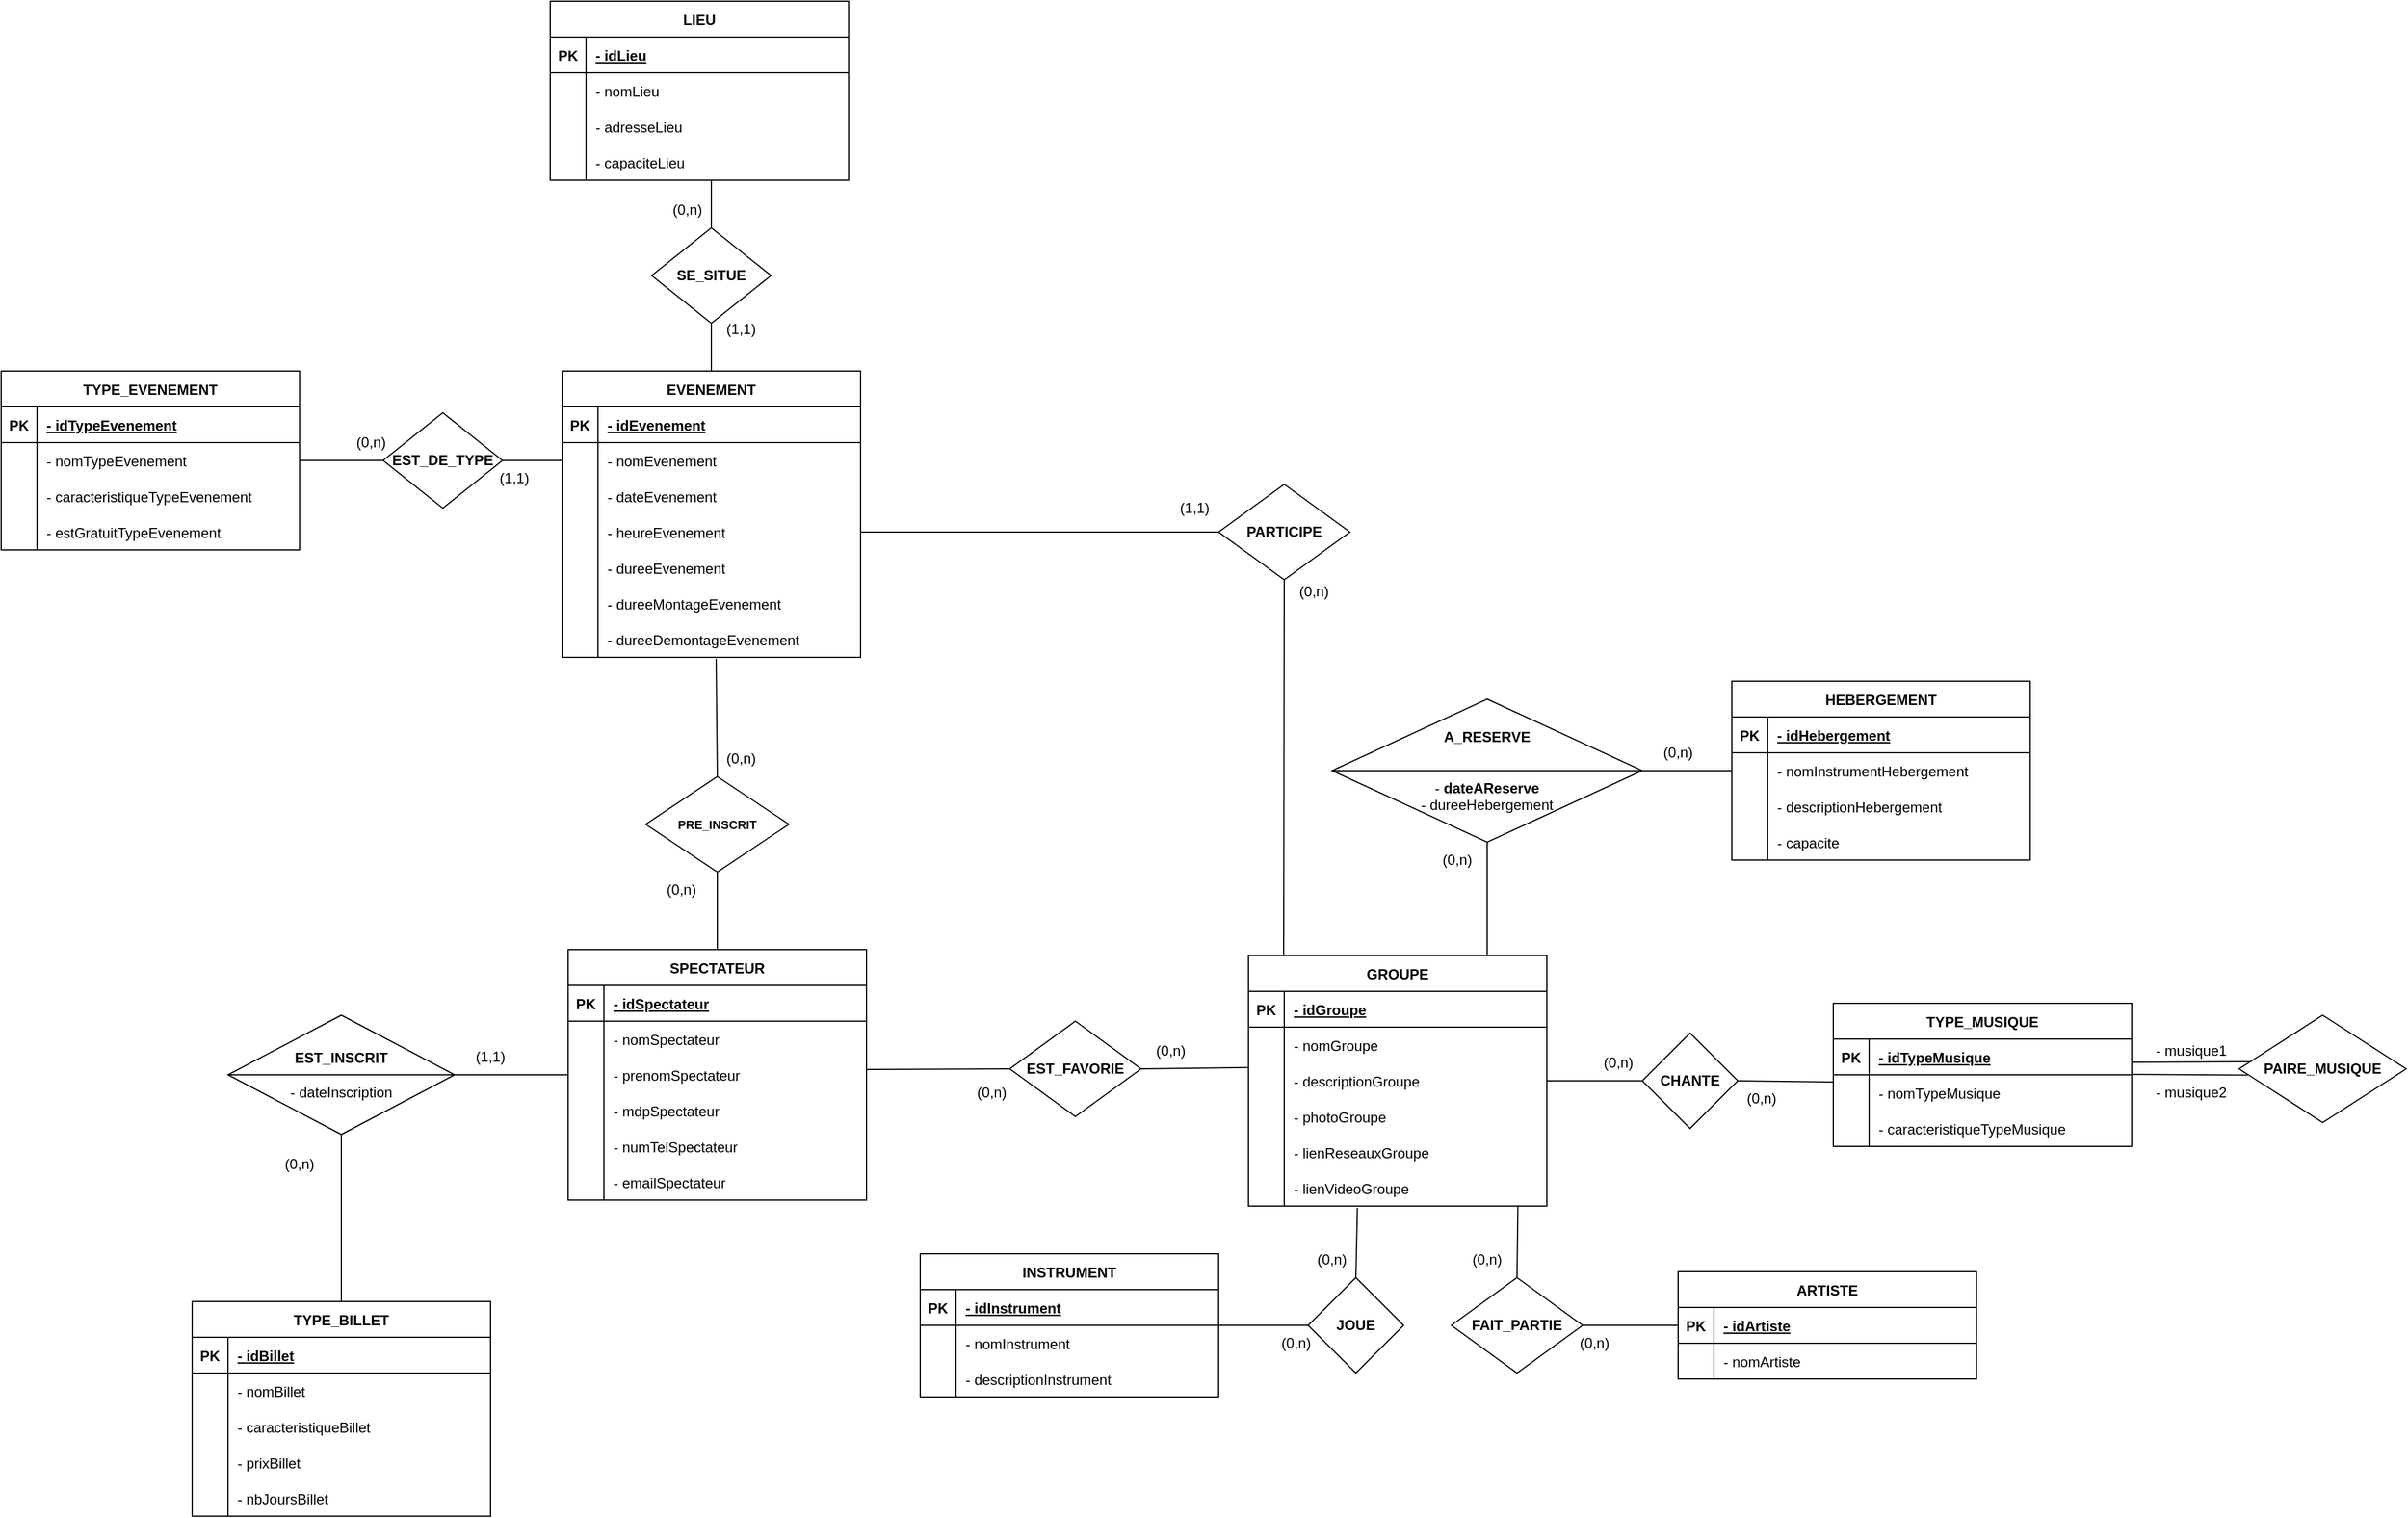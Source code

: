 <mxfile version="21.4.0" type="device">
  <diagram id="R2lEEEUBdFMjLlhIrx00" name="Page-1">
    <mxGraphModel dx="2945" dy="2323" grid="1" gridSize="10" guides="1" tooltips="1" connect="1" arrows="1" fold="1" page="1" pageScale="1" pageWidth="850" pageHeight="1100" math="0" shadow="0" extFonts="Permanent Marker^https://fonts.googleapis.com/css?family=Permanent+Marker">
      <root>
        <mxCell id="0" />
        <mxCell id="1" parent="0" />
        <mxCell id="C-vyLk0tnHw3VtMMgP7b-2" value="SPECTATEUR" style="shape=table;startSize=30;container=1;collapsible=1;childLayout=tableLayout;fixedRows=1;rowLines=0;fontStyle=1;align=center;resizeLast=1;" parent="1" vertex="1">
          <mxGeometry x="-155" y="365" width="250" height="210" as="geometry" />
        </mxCell>
        <mxCell id="C-vyLk0tnHw3VtMMgP7b-3" value="" style="shape=partialRectangle;collapsible=0;dropTarget=0;pointerEvents=0;fillColor=none;points=[[0,0.5],[1,0.5]];portConstraint=eastwest;top=0;left=0;right=0;bottom=1;" parent="C-vyLk0tnHw3VtMMgP7b-2" vertex="1">
          <mxGeometry y="30" width="250" height="30" as="geometry" />
        </mxCell>
        <mxCell id="C-vyLk0tnHw3VtMMgP7b-4" value="PK" style="shape=partialRectangle;overflow=hidden;connectable=0;fillColor=none;top=0;left=0;bottom=0;right=0;fontStyle=1;" parent="C-vyLk0tnHw3VtMMgP7b-3" vertex="1">
          <mxGeometry width="30" height="30" as="geometry">
            <mxRectangle width="30" height="30" as="alternateBounds" />
          </mxGeometry>
        </mxCell>
        <mxCell id="C-vyLk0tnHw3VtMMgP7b-5" value="- idSpectateur" style="shape=partialRectangle;overflow=hidden;connectable=0;fillColor=none;top=0;left=0;bottom=0;right=0;align=left;spacingLeft=6;fontStyle=5;" parent="C-vyLk0tnHw3VtMMgP7b-3" vertex="1">
          <mxGeometry x="30" width="220" height="30" as="geometry">
            <mxRectangle width="220" height="30" as="alternateBounds" />
          </mxGeometry>
        </mxCell>
        <mxCell id="C-vyLk0tnHw3VtMMgP7b-6" value="" style="shape=partialRectangle;collapsible=0;dropTarget=0;pointerEvents=0;fillColor=none;points=[[0,0.5],[1,0.5]];portConstraint=eastwest;top=0;left=0;right=0;bottom=0;" parent="C-vyLk0tnHw3VtMMgP7b-2" vertex="1">
          <mxGeometry y="60" width="250" height="30" as="geometry" />
        </mxCell>
        <mxCell id="C-vyLk0tnHw3VtMMgP7b-7" value="" style="shape=partialRectangle;overflow=hidden;connectable=0;fillColor=none;top=0;left=0;bottom=0;right=0;" parent="C-vyLk0tnHw3VtMMgP7b-6" vertex="1">
          <mxGeometry width="30" height="30" as="geometry">
            <mxRectangle width="30" height="30" as="alternateBounds" />
          </mxGeometry>
        </mxCell>
        <mxCell id="C-vyLk0tnHw3VtMMgP7b-8" value="- nomSpectateur" style="shape=partialRectangle;overflow=hidden;connectable=0;fillColor=none;top=0;left=0;bottom=0;right=0;align=left;spacingLeft=6;" parent="C-vyLk0tnHw3VtMMgP7b-6" vertex="1">
          <mxGeometry x="30" width="220" height="30" as="geometry">
            <mxRectangle width="220" height="30" as="alternateBounds" />
          </mxGeometry>
        </mxCell>
        <mxCell id="C-vyLk0tnHw3VtMMgP7b-9" value="" style="shape=partialRectangle;collapsible=0;dropTarget=0;pointerEvents=0;fillColor=none;points=[[0,0.5],[1,0.5]];portConstraint=eastwest;top=0;left=0;right=0;bottom=0;" parent="C-vyLk0tnHw3VtMMgP7b-2" vertex="1">
          <mxGeometry y="90" width="250" height="30" as="geometry" />
        </mxCell>
        <mxCell id="C-vyLk0tnHw3VtMMgP7b-10" value="" style="shape=partialRectangle;overflow=hidden;connectable=0;fillColor=none;top=0;left=0;bottom=0;right=0;" parent="C-vyLk0tnHw3VtMMgP7b-9" vertex="1">
          <mxGeometry width="30" height="30" as="geometry">
            <mxRectangle width="30" height="30" as="alternateBounds" />
          </mxGeometry>
        </mxCell>
        <mxCell id="C-vyLk0tnHw3VtMMgP7b-11" value="- prenomSpectateur" style="shape=partialRectangle;overflow=hidden;connectable=0;fillColor=none;top=0;left=0;bottom=0;right=0;align=left;spacingLeft=6;" parent="C-vyLk0tnHw3VtMMgP7b-9" vertex="1">
          <mxGeometry x="30" width="220" height="30" as="geometry">
            <mxRectangle width="220" height="30" as="alternateBounds" />
          </mxGeometry>
        </mxCell>
        <mxCell id="OgKRIqLUISdoxSloPIUI-11" value="" style="shape=partialRectangle;collapsible=0;dropTarget=0;pointerEvents=0;fillColor=none;points=[[0,0.5],[1,0.5]];portConstraint=eastwest;top=0;left=0;right=0;bottom=0;" parent="C-vyLk0tnHw3VtMMgP7b-2" vertex="1">
          <mxGeometry y="120" width="250" height="30" as="geometry" />
        </mxCell>
        <mxCell id="OgKRIqLUISdoxSloPIUI-12" value="" style="shape=partialRectangle;overflow=hidden;connectable=0;fillColor=none;top=0;left=0;bottom=0;right=0;" parent="OgKRIqLUISdoxSloPIUI-11" vertex="1">
          <mxGeometry width="30" height="30" as="geometry">
            <mxRectangle width="30" height="30" as="alternateBounds" />
          </mxGeometry>
        </mxCell>
        <mxCell id="OgKRIqLUISdoxSloPIUI-13" value="- mdpSpectateur" style="shape=partialRectangle;overflow=hidden;connectable=0;fillColor=none;top=0;left=0;bottom=0;right=0;align=left;spacingLeft=6;" parent="OgKRIqLUISdoxSloPIUI-11" vertex="1">
          <mxGeometry x="30" width="220" height="30" as="geometry">
            <mxRectangle width="220" height="30" as="alternateBounds" />
          </mxGeometry>
        </mxCell>
        <mxCell id="OgKRIqLUISdoxSloPIUI-14" value="" style="shape=partialRectangle;collapsible=0;dropTarget=0;pointerEvents=0;fillColor=none;points=[[0,0.5],[1,0.5]];portConstraint=eastwest;top=0;left=0;right=0;bottom=0;" parent="C-vyLk0tnHw3VtMMgP7b-2" vertex="1">
          <mxGeometry y="150" width="250" height="30" as="geometry" />
        </mxCell>
        <mxCell id="OgKRIqLUISdoxSloPIUI-15" value="" style="shape=partialRectangle;overflow=hidden;connectable=0;fillColor=none;top=0;left=0;bottom=0;right=0;" parent="OgKRIqLUISdoxSloPIUI-14" vertex="1">
          <mxGeometry width="30" height="30" as="geometry">
            <mxRectangle width="30" height="30" as="alternateBounds" />
          </mxGeometry>
        </mxCell>
        <mxCell id="OgKRIqLUISdoxSloPIUI-16" value="- numTelSpectateur" style="shape=partialRectangle;overflow=hidden;connectable=0;fillColor=none;top=0;left=0;bottom=0;right=0;align=left;spacingLeft=6;" parent="OgKRIqLUISdoxSloPIUI-14" vertex="1">
          <mxGeometry x="30" width="220" height="30" as="geometry">
            <mxRectangle width="220" height="30" as="alternateBounds" />
          </mxGeometry>
        </mxCell>
        <mxCell id="OgKRIqLUISdoxSloPIUI-17" value="" style="shape=partialRectangle;collapsible=0;dropTarget=0;pointerEvents=0;fillColor=none;points=[[0,0.5],[1,0.5]];portConstraint=eastwest;top=0;left=0;right=0;bottom=0;" parent="C-vyLk0tnHw3VtMMgP7b-2" vertex="1">
          <mxGeometry y="180" width="250" height="30" as="geometry" />
        </mxCell>
        <mxCell id="OgKRIqLUISdoxSloPIUI-18" value="" style="shape=partialRectangle;overflow=hidden;connectable=0;fillColor=none;top=0;left=0;bottom=0;right=0;" parent="OgKRIqLUISdoxSloPIUI-17" vertex="1">
          <mxGeometry width="30" height="30" as="geometry">
            <mxRectangle width="30" height="30" as="alternateBounds" />
          </mxGeometry>
        </mxCell>
        <mxCell id="OgKRIqLUISdoxSloPIUI-19" value="- emailSpectateur" style="shape=partialRectangle;overflow=hidden;connectable=0;fillColor=none;top=0;left=0;bottom=0;right=0;align=left;spacingLeft=6;" parent="OgKRIqLUISdoxSloPIUI-17" vertex="1">
          <mxGeometry x="30" width="220" height="30" as="geometry">
            <mxRectangle width="220" height="30" as="alternateBounds" />
          </mxGeometry>
        </mxCell>
        <mxCell id="C-vyLk0tnHw3VtMMgP7b-13" value="TYPE_BILLET" style="shape=table;startSize=30;container=1;collapsible=1;childLayout=tableLayout;fixedRows=1;rowLines=0;fontStyle=1;align=center;resizeLast=1;" parent="1" vertex="1">
          <mxGeometry x="-470" y="660" width="250" height="180" as="geometry" />
        </mxCell>
        <mxCell id="C-vyLk0tnHw3VtMMgP7b-14" value="" style="shape=partialRectangle;collapsible=0;dropTarget=0;pointerEvents=0;fillColor=none;points=[[0,0.5],[1,0.5]];portConstraint=eastwest;top=0;left=0;right=0;bottom=1;" parent="C-vyLk0tnHw3VtMMgP7b-13" vertex="1">
          <mxGeometry y="30" width="250" height="30" as="geometry" />
        </mxCell>
        <mxCell id="C-vyLk0tnHw3VtMMgP7b-15" value="PK" style="shape=partialRectangle;overflow=hidden;connectable=0;fillColor=none;top=0;left=0;bottom=0;right=0;fontStyle=1;" parent="C-vyLk0tnHw3VtMMgP7b-14" vertex="1">
          <mxGeometry width="30" height="30" as="geometry">
            <mxRectangle width="30" height="30" as="alternateBounds" />
          </mxGeometry>
        </mxCell>
        <mxCell id="C-vyLk0tnHw3VtMMgP7b-16" value="- idBillet" style="shape=partialRectangle;overflow=hidden;connectable=0;fillColor=none;top=0;left=0;bottom=0;right=0;align=left;spacingLeft=6;fontStyle=5;" parent="C-vyLk0tnHw3VtMMgP7b-14" vertex="1">
          <mxGeometry x="30" width="220" height="30" as="geometry">
            <mxRectangle width="220" height="30" as="alternateBounds" />
          </mxGeometry>
        </mxCell>
        <mxCell id="C-vyLk0tnHw3VtMMgP7b-17" value="" style="shape=partialRectangle;collapsible=0;dropTarget=0;pointerEvents=0;fillColor=none;points=[[0,0.5],[1,0.5]];portConstraint=eastwest;top=0;left=0;right=0;bottom=0;" parent="C-vyLk0tnHw3VtMMgP7b-13" vertex="1">
          <mxGeometry y="60" width="250" height="30" as="geometry" />
        </mxCell>
        <mxCell id="C-vyLk0tnHw3VtMMgP7b-18" value="" style="shape=partialRectangle;overflow=hidden;connectable=0;fillColor=none;top=0;left=0;bottom=0;right=0;" parent="C-vyLk0tnHw3VtMMgP7b-17" vertex="1">
          <mxGeometry width="30" height="30" as="geometry">
            <mxRectangle width="30" height="30" as="alternateBounds" />
          </mxGeometry>
        </mxCell>
        <mxCell id="C-vyLk0tnHw3VtMMgP7b-19" value="- nomBillet" style="shape=partialRectangle;overflow=hidden;connectable=0;fillColor=none;top=0;left=0;bottom=0;right=0;align=left;spacingLeft=6;" parent="C-vyLk0tnHw3VtMMgP7b-17" vertex="1">
          <mxGeometry x="30" width="220" height="30" as="geometry">
            <mxRectangle width="220" height="30" as="alternateBounds" />
          </mxGeometry>
        </mxCell>
        <mxCell id="C-vyLk0tnHw3VtMMgP7b-20" value="" style="shape=partialRectangle;collapsible=0;dropTarget=0;pointerEvents=0;fillColor=none;points=[[0,0.5],[1,0.5]];portConstraint=eastwest;top=0;left=0;right=0;bottom=0;" parent="C-vyLk0tnHw3VtMMgP7b-13" vertex="1">
          <mxGeometry y="90" width="250" height="30" as="geometry" />
        </mxCell>
        <mxCell id="C-vyLk0tnHw3VtMMgP7b-21" value="" style="shape=partialRectangle;overflow=hidden;connectable=0;fillColor=none;top=0;left=0;bottom=0;right=0;" parent="C-vyLk0tnHw3VtMMgP7b-20" vertex="1">
          <mxGeometry width="30" height="30" as="geometry">
            <mxRectangle width="30" height="30" as="alternateBounds" />
          </mxGeometry>
        </mxCell>
        <mxCell id="C-vyLk0tnHw3VtMMgP7b-22" value="- caracteristiqueBillet" style="shape=partialRectangle;overflow=hidden;connectable=0;fillColor=none;top=0;left=0;bottom=0;right=0;align=left;spacingLeft=6;" parent="C-vyLk0tnHw3VtMMgP7b-20" vertex="1">
          <mxGeometry x="30" width="220" height="30" as="geometry">
            <mxRectangle width="220" height="30" as="alternateBounds" />
          </mxGeometry>
        </mxCell>
        <mxCell id="OgKRIqLUISdoxSloPIUI-20" value="" style="shape=partialRectangle;collapsible=0;dropTarget=0;pointerEvents=0;fillColor=none;points=[[0,0.5],[1,0.5]];portConstraint=eastwest;top=0;left=0;right=0;bottom=0;" parent="C-vyLk0tnHw3VtMMgP7b-13" vertex="1">
          <mxGeometry y="120" width="250" height="30" as="geometry" />
        </mxCell>
        <mxCell id="OgKRIqLUISdoxSloPIUI-21" value="" style="shape=partialRectangle;overflow=hidden;connectable=0;fillColor=none;top=0;left=0;bottom=0;right=0;" parent="OgKRIqLUISdoxSloPIUI-20" vertex="1">
          <mxGeometry width="30" height="30" as="geometry">
            <mxRectangle width="30" height="30" as="alternateBounds" />
          </mxGeometry>
        </mxCell>
        <mxCell id="OgKRIqLUISdoxSloPIUI-22" value="- prixBillet" style="shape=partialRectangle;overflow=hidden;connectable=0;fillColor=none;top=0;left=0;bottom=0;right=0;align=left;spacingLeft=6;" parent="OgKRIqLUISdoxSloPIUI-20" vertex="1">
          <mxGeometry x="30" width="220" height="30" as="geometry">
            <mxRectangle width="220" height="30" as="alternateBounds" />
          </mxGeometry>
        </mxCell>
        <mxCell id="EtnNQf3_7QKVR1NqqXS1-1" value="" style="shape=partialRectangle;collapsible=0;dropTarget=0;pointerEvents=0;fillColor=none;points=[[0,0.5],[1,0.5]];portConstraint=eastwest;top=0;left=0;right=0;bottom=0;" vertex="1" parent="C-vyLk0tnHw3VtMMgP7b-13">
          <mxGeometry y="150" width="250" height="30" as="geometry" />
        </mxCell>
        <mxCell id="EtnNQf3_7QKVR1NqqXS1-2" value="" style="shape=partialRectangle;overflow=hidden;connectable=0;fillColor=none;top=0;left=0;bottom=0;right=0;" vertex="1" parent="EtnNQf3_7QKVR1NqqXS1-1">
          <mxGeometry width="30" height="30" as="geometry">
            <mxRectangle width="30" height="30" as="alternateBounds" />
          </mxGeometry>
        </mxCell>
        <mxCell id="EtnNQf3_7QKVR1NqqXS1-3" value="- nbJoursBillet" style="shape=partialRectangle;overflow=hidden;connectable=0;fillColor=none;top=0;left=0;bottom=0;right=0;align=left;spacingLeft=6;" vertex="1" parent="EtnNQf3_7QKVR1NqqXS1-1">
          <mxGeometry x="30" width="220" height="30" as="geometry">
            <mxRectangle width="220" height="30" as="alternateBounds" />
          </mxGeometry>
        </mxCell>
        <mxCell id="OgKRIqLUISdoxSloPIUI-23" value="LIEU" style="shape=table;startSize=30;container=1;collapsible=1;childLayout=tableLayout;fixedRows=1;rowLines=0;fontStyle=1;align=center;resizeLast=1;" parent="1" vertex="1">
          <mxGeometry x="-170" y="-430" width="250" height="150" as="geometry" />
        </mxCell>
        <mxCell id="OgKRIqLUISdoxSloPIUI-24" value="" style="shape=partialRectangle;collapsible=0;dropTarget=0;pointerEvents=0;fillColor=none;points=[[0,0.5],[1,0.5]];portConstraint=eastwest;top=0;left=0;right=0;bottom=1;" parent="OgKRIqLUISdoxSloPIUI-23" vertex="1">
          <mxGeometry y="30" width="250" height="30" as="geometry" />
        </mxCell>
        <mxCell id="OgKRIqLUISdoxSloPIUI-25" value="PK" style="shape=partialRectangle;overflow=hidden;connectable=0;fillColor=none;top=0;left=0;bottom=0;right=0;fontStyle=1;" parent="OgKRIqLUISdoxSloPIUI-24" vertex="1">
          <mxGeometry width="30" height="30" as="geometry">
            <mxRectangle width="30" height="30" as="alternateBounds" />
          </mxGeometry>
        </mxCell>
        <mxCell id="OgKRIqLUISdoxSloPIUI-26" value="- idLieu" style="shape=partialRectangle;overflow=hidden;connectable=0;fillColor=none;top=0;left=0;bottom=0;right=0;align=left;spacingLeft=6;fontStyle=5;" parent="OgKRIqLUISdoxSloPIUI-24" vertex="1">
          <mxGeometry x="30" width="220" height="30" as="geometry">
            <mxRectangle width="220" height="30" as="alternateBounds" />
          </mxGeometry>
        </mxCell>
        <mxCell id="OgKRIqLUISdoxSloPIUI-27" value="" style="shape=partialRectangle;collapsible=0;dropTarget=0;pointerEvents=0;fillColor=none;points=[[0,0.5],[1,0.5]];portConstraint=eastwest;top=0;left=0;right=0;bottom=0;" parent="OgKRIqLUISdoxSloPIUI-23" vertex="1">
          <mxGeometry y="60" width="250" height="30" as="geometry" />
        </mxCell>
        <mxCell id="OgKRIqLUISdoxSloPIUI-28" value="" style="shape=partialRectangle;overflow=hidden;connectable=0;fillColor=none;top=0;left=0;bottom=0;right=0;" parent="OgKRIqLUISdoxSloPIUI-27" vertex="1">
          <mxGeometry width="30" height="30" as="geometry">
            <mxRectangle width="30" height="30" as="alternateBounds" />
          </mxGeometry>
        </mxCell>
        <mxCell id="OgKRIqLUISdoxSloPIUI-29" value="- nomLieu" style="shape=partialRectangle;overflow=hidden;connectable=0;fillColor=none;top=0;left=0;bottom=0;right=0;align=left;spacingLeft=6;" parent="OgKRIqLUISdoxSloPIUI-27" vertex="1">
          <mxGeometry x="30" width="220" height="30" as="geometry">
            <mxRectangle width="220" height="30" as="alternateBounds" />
          </mxGeometry>
        </mxCell>
        <mxCell id="OgKRIqLUISdoxSloPIUI-30" value="" style="shape=partialRectangle;collapsible=0;dropTarget=0;pointerEvents=0;fillColor=none;points=[[0,0.5],[1,0.5]];portConstraint=eastwest;top=0;left=0;right=0;bottom=0;" parent="OgKRIqLUISdoxSloPIUI-23" vertex="1">
          <mxGeometry y="90" width="250" height="30" as="geometry" />
        </mxCell>
        <mxCell id="OgKRIqLUISdoxSloPIUI-31" value="" style="shape=partialRectangle;overflow=hidden;connectable=0;fillColor=none;top=0;left=0;bottom=0;right=0;" parent="OgKRIqLUISdoxSloPIUI-30" vertex="1">
          <mxGeometry width="30" height="30" as="geometry">
            <mxRectangle width="30" height="30" as="alternateBounds" />
          </mxGeometry>
        </mxCell>
        <mxCell id="OgKRIqLUISdoxSloPIUI-32" value="- adresseLieu" style="shape=partialRectangle;overflow=hidden;connectable=0;fillColor=none;top=0;left=0;bottom=0;right=0;align=left;spacingLeft=6;" parent="OgKRIqLUISdoxSloPIUI-30" vertex="1">
          <mxGeometry x="30" width="220" height="30" as="geometry">
            <mxRectangle width="220" height="30" as="alternateBounds" />
          </mxGeometry>
        </mxCell>
        <mxCell id="EtnNQf3_7QKVR1NqqXS1-7" value="" style="shape=partialRectangle;collapsible=0;dropTarget=0;pointerEvents=0;fillColor=none;points=[[0,0.5],[1,0.5]];portConstraint=eastwest;top=0;left=0;right=0;bottom=0;" vertex="1" parent="OgKRIqLUISdoxSloPIUI-23">
          <mxGeometry y="120" width="250" height="30" as="geometry" />
        </mxCell>
        <mxCell id="EtnNQf3_7QKVR1NqqXS1-8" value="" style="shape=partialRectangle;overflow=hidden;connectable=0;fillColor=none;top=0;left=0;bottom=0;right=0;" vertex="1" parent="EtnNQf3_7QKVR1NqqXS1-7">
          <mxGeometry width="30" height="30" as="geometry">
            <mxRectangle width="30" height="30" as="alternateBounds" />
          </mxGeometry>
        </mxCell>
        <mxCell id="EtnNQf3_7QKVR1NqqXS1-9" value="- capaciteLieu" style="shape=partialRectangle;overflow=hidden;connectable=0;fillColor=none;top=0;left=0;bottom=0;right=0;align=left;spacingLeft=6;" vertex="1" parent="EtnNQf3_7QKVR1NqqXS1-7">
          <mxGeometry x="30" width="220" height="30" as="geometry">
            <mxRectangle width="220" height="30" as="alternateBounds" />
          </mxGeometry>
        </mxCell>
        <mxCell id="OgKRIqLUISdoxSloPIUI-36" value="EVENEMENT" style="shape=table;startSize=30;container=1;collapsible=1;childLayout=tableLayout;fixedRows=1;rowLines=0;fontStyle=1;align=center;resizeLast=1;" parent="1" vertex="1">
          <mxGeometry x="-160" y="-120" width="250" height="240" as="geometry" />
        </mxCell>
        <mxCell id="OgKRIqLUISdoxSloPIUI-37" value="" style="shape=partialRectangle;collapsible=0;dropTarget=0;pointerEvents=0;fillColor=none;points=[[0,0.5],[1,0.5]];portConstraint=eastwest;top=0;left=0;right=0;bottom=1;" parent="OgKRIqLUISdoxSloPIUI-36" vertex="1">
          <mxGeometry y="30" width="250" height="30" as="geometry" />
        </mxCell>
        <mxCell id="OgKRIqLUISdoxSloPIUI-38" value="PK" style="shape=partialRectangle;overflow=hidden;connectable=0;fillColor=none;top=0;left=0;bottom=0;right=0;fontStyle=1;" parent="OgKRIqLUISdoxSloPIUI-37" vertex="1">
          <mxGeometry width="30" height="30" as="geometry">
            <mxRectangle width="30" height="30" as="alternateBounds" />
          </mxGeometry>
        </mxCell>
        <mxCell id="OgKRIqLUISdoxSloPIUI-39" value="- idEvenement" style="shape=partialRectangle;overflow=hidden;connectable=0;fillColor=none;top=0;left=0;bottom=0;right=0;align=left;spacingLeft=6;fontStyle=5;" parent="OgKRIqLUISdoxSloPIUI-37" vertex="1">
          <mxGeometry x="30" width="220" height="30" as="geometry">
            <mxRectangle width="220" height="30" as="alternateBounds" />
          </mxGeometry>
        </mxCell>
        <mxCell id="OgKRIqLUISdoxSloPIUI-40" value="" style="shape=partialRectangle;collapsible=0;dropTarget=0;pointerEvents=0;fillColor=none;points=[[0,0.5],[1,0.5]];portConstraint=eastwest;top=0;left=0;right=0;bottom=0;" parent="OgKRIqLUISdoxSloPIUI-36" vertex="1">
          <mxGeometry y="60" width="250" height="30" as="geometry" />
        </mxCell>
        <mxCell id="OgKRIqLUISdoxSloPIUI-41" value="" style="shape=partialRectangle;overflow=hidden;connectable=0;fillColor=none;top=0;left=0;bottom=0;right=0;" parent="OgKRIqLUISdoxSloPIUI-40" vertex="1">
          <mxGeometry width="30" height="30" as="geometry">
            <mxRectangle width="30" height="30" as="alternateBounds" />
          </mxGeometry>
        </mxCell>
        <mxCell id="OgKRIqLUISdoxSloPIUI-42" value="- nomEvenement" style="shape=partialRectangle;overflow=hidden;connectable=0;fillColor=none;top=0;left=0;bottom=0;right=0;align=left;spacingLeft=6;" parent="OgKRIqLUISdoxSloPIUI-40" vertex="1">
          <mxGeometry x="30" width="220" height="30" as="geometry">
            <mxRectangle width="220" height="30" as="alternateBounds" />
          </mxGeometry>
        </mxCell>
        <mxCell id="OgKRIqLUISdoxSloPIUI-43" value="" style="shape=partialRectangle;collapsible=0;dropTarget=0;pointerEvents=0;fillColor=none;points=[[0,0.5],[1,0.5]];portConstraint=eastwest;top=0;left=0;right=0;bottom=0;" parent="OgKRIqLUISdoxSloPIUI-36" vertex="1">
          <mxGeometry y="90" width="250" height="30" as="geometry" />
        </mxCell>
        <mxCell id="OgKRIqLUISdoxSloPIUI-44" value="" style="shape=partialRectangle;overflow=hidden;connectable=0;fillColor=none;top=0;left=0;bottom=0;right=0;" parent="OgKRIqLUISdoxSloPIUI-43" vertex="1">
          <mxGeometry width="30" height="30" as="geometry">
            <mxRectangle width="30" height="30" as="alternateBounds" />
          </mxGeometry>
        </mxCell>
        <mxCell id="OgKRIqLUISdoxSloPIUI-45" value="- dateEvenement" style="shape=partialRectangle;overflow=hidden;connectable=0;fillColor=none;top=0;left=0;bottom=0;right=0;align=left;spacingLeft=6;" parent="OgKRIqLUISdoxSloPIUI-43" vertex="1">
          <mxGeometry x="30" width="220" height="30" as="geometry">
            <mxRectangle width="220" height="30" as="alternateBounds" />
          </mxGeometry>
        </mxCell>
        <mxCell id="OgKRIqLUISdoxSloPIUI-174" value="" style="shape=partialRectangle;collapsible=0;dropTarget=0;pointerEvents=0;fillColor=none;points=[[0,0.5],[1,0.5]];portConstraint=eastwest;top=0;left=0;right=0;bottom=0;" parent="OgKRIqLUISdoxSloPIUI-36" vertex="1">
          <mxGeometry y="120" width="250" height="30" as="geometry" />
        </mxCell>
        <mxCell id="OgKRIqLUISdoxSloPIUI-175" value="" style="shape=partialRectangle;overflow=hidden;connectable=0;fillColor=none;top=0;left=0;bottom=0;right=0;" parent="OgKRIqLUISdoxSloPIUI-174" vertex="1">
          <mxGeometry width="30" height="30" as="geometry">
            <mxRectangle width="30" height="30" as="alternateBounds" />
          </mxGeometry>
        </mxCell>
        <mxCell id="OgKRIqLUISdoxSloPIUI-176" value="- heureEvenement" style="shape=partialRectangle;overflow=hidden;connectable=0;fillColor=none;top=0;left=0;bottom=0;right=0;align=left;spacingLeft=6;" parent="OgKRIqLUISdoxSloPIUI-174" vertex="1">
          <mxGeometry x="30" width="220" height="30" as="geometry">
            <mxRectangle width="220" height="30" as="alternateBounds" />
          </mxGeometry>
        </mxCell>
        <mxCell id="OgKRIqLUISdoxSloPIUI-46" value="" style="shape=partialRectangle;collapsible=0;dropTarget=0;pointerEvents=0;fillColor=none;points=[[0,0.5],[1,0.5]];portConstraint=eastwest;top=0;left=0;right=0;bottom=0;" parent="OgKRIqLUISdoxSloPIUI-36" vertex="1">
          <mxGeometry y="150" width="250" height="30" as="geometry" />
        </mxCell>
        <mxCell id="OgKRIqLUISdoxSloPIUI-47" value="" style="shape=partialRectangle;overflow=hidden;connectable=0;fillColor=none;top=0;left=0;bottom=0;right=0;" parent="OgKRIqLUISdoxSloPIUI-46" vertex="1">
          <mxGeometry width="30" height="30" as="geometry">
            <mxRectangle width="30" height="30" as="alternateBounds" />
          </mxGeometry>
        </mxCell>
        <mxCell id="OgKRIqLUISdoxSloPIUI-48" value="- dureeEvenement" style="shape=partialRectangle;overflow=hidden;connectable=0;fillColor=none;top=0;left=0;bottom=0;right=0;align=left;spacingLeft=6;" parent="OgKRIqLUISdoxSloPIUI-46" vertex="1">
          <mxGeometry x="30" width="220" height="30" as="geometry">
            <mxRectangle width="220" height="30" as="alternateBounds" />
          </mxGeometry>
        </mxCell>
        <mxCell id="OgKRIqLUISdoxSloPIUI-52" value="" style="shape=partialRectangle;collapsible=0;dropTarget=0;pointerEvents=0;fillColor=none;points=[[0,0.5],[1,0.5]];portConstraint=eastwest;top=0;left=0;right=0;bottom=0;" parent="OgKRIqLUISdoxSloPIUI-36" vertex="1">
          <mxGeometry y="180" width="250" height="30" as="geometry" />
        </mxCell>
        <mxCell id="OgKRIqLUISdoxSloPIUI-53" value="" style="shape=partialRectangle;overflow=hidden;connectable=0;fillColor=none;top=0;left=0;bottom=0;right=0;" parent="OgKRIqLUISdoxSloPIUI-52" vertex="1">
          <mxGeometry width="30" height="30" as="geometry">
            <mxRectangle width="30" height="30" as="alternateBounds" />
          </mxGeometry>
        </mxCell>
        <mxCell id="OgKRIqLUISdoxSloPIUI-54" value="- dureeMontageEvenement" style="shape=partialRectangle;overflow=hidden;connectable=0;fillColor=none;top=0;left=0;bottom=0;right=0;align=left;spacingLeft=6;" parent="OgKRIqLUISdoxSloPIUI-52" vertex="1">
          <mxGeometry x="30" width="220" height="30" as="geometry">
            <mxRectangle width="220" height="30" as="alternateBounds" />
          </mxGeometry>
        </mxCell>
        <mxCell id="OgKRIqLUISdoxSloPIUI-55" value="" style="shape=partialRectangle;collapsible=0;dropTarget=0;pointerEvents=0;fillColor=none;points=[[0,0.5],[1,0.5]];portConstraint=eastwest;top=0;left=0;right=0;bottom=0;" parent="OgKRIqLUISdoxSloPIUI-36" vertex="1">
          <mxGeometry y="210" width="250" height="30" as="geometry" />
        </mxCell>
        <mxCell id="OgKRIqLUISdoxSloPIUI-56" value="" style="shape=partialRectangle;overflow=hidden;connectable=0;fillColor=none;top=0;left=0;bottom=0;right=0;" parent="OgKRIqLUISdoxSloPIUI-55" vertex="1">
          <mxGeometry width="30" height="30" as="geometry">
            <mxRectangle width="30" height="30" as="alternateBounds" />
          </mxGeometry>
        </mxCell>
        <mxCell id="OgKRIqLUISdoxSloPIUI-57" value="- dureeDemontageEvenement" style="shape=partialRectangle;overflow=hidden;connectable=0;fillColor=none;top=0;left=0;bottom=0;right=0;align=left;spacingLeft=6;" parent="OgKRIqLUISdoxSloPIUI-55" vertex="1">
          <mxGeometry x="30" width="220" height="30" as="geometry">
            <mxRectangle width="220" height="30" as="alternateBounds" />
          </mxGeometry>
        </mxCell>
        <mxCell id="OgKRIqLUISdoxSloPIUI-58" value="TYPE_EVENEMENT" style="shape=table;startSize=30;container=1;collapsible=1;childLayout=tableLayout;fixedRows=1;rowLines=0;fontStyle=1;align=center;resizeLast=1;" parent="1" vertex="1">
          <mxGeometry x="-630" y="-120" width="250" height="150" as="geometry" />
        </mxCell>
        <mxCell id="OgKRIqLUISdoxSloPIUI-59" value="" style="shape=partialRectangle;collapsible=0;dropTarget=0;pointerEvents=0;fillColor=none;points=[[0,0.5],[1,0.5]];portConstraint=eastwest;top=0;left=0;right=0;bottom=1;" parent="OgKRIqLUISdoxSloPIUI-58" vertex="1">
          <mxGeometry y="30" width="250" height="30" as="geometry" />
        </mxCell>
        <mxCell id="OgKRIqLUISdoxSloPIUI-60" value="PK" style="shape=partialRectangle;overflow=hidden;connectable=0;fillColor=none;top=0;left=0;bottom=0;right=0;fontStyle=1;" parent="OgKRIqLUISdoxSloPIUI-59" vertex="1">
          <mxGeometry width="30" height="30" as="geometry">
            <mxRectangle width="30" height="30" as="alternateBounds" />
          </mxGeometry>
        </mxCell>
        <mxCell id="OgKRIqLUISdoxSloPIUI-61" value="- idTypeEvenement" style="shape=partialRectangle;overflow=hidden;connectable=0;fillColor=none;top=0;left=0;bottom=0;right=0;align=left;spacingLeft=6;fontStyle=5;" parent="OgKRIqLUISdoxSloPIUI-59" vertex="1">
          <mxGeometry x="30" width="220" height="30" as="geometry">
            <mxRectangle width="220" height="30" as="alternateBounds" />
          </mxGeometry>
        </mxCell>
        <mxCell id="OgKRIqLUISdoxSloPIUI-62" value="" style="shape=partialRectangle;collapsible=0;dropTarget=0;pointerEvents=0;fillColor=none;points=[[0,0.5],[1,0.5]];portConstraint=eastwest;top=0;left=0;right=0;bottom=0;" parent="OgKRIqLUISdoxSloPIUI-58" vertex="1">
          <mxGeometry y="60" width="250" height="30" as="geometry" />
        </mxCell>
        <mxCell id="OgKRIqLUISdoxSloPIUI-63" value="" style="shape=partialRectangle;overflow=hidden;connectable=0;fillColor=none;top=0;left=0;bottom=0;right=0;" parent="OgKRIqLUISdoxSloPIUI-62" vertex="1">
          <mxGeometry width="30" height="30" as="geometry">
            <mxRectangle width="30" height="30" as="alternateBounds" />
          </mxGeometry>
        </mxCell>
        <mxCell id="OgKRIqLUISdoxSloPIUI-64" value="- nomTypeEvenement" style="shape=partialRectangle;overflow=hidden;connectable=0;fillColor=none;top=0;left=0;bottom=0;right=0;align=left;spacingLeft=6;" parent="OgKRIqLUISdoxSloPIUI-62" vertex="1">
          <mxGeometry x="30" width="220" height="30" as="geometry">
            <mxRectangle width="220" height="30" as="alternateBounds" />
          </mxGeometry>
        </mxCell>
        <mxCell id="OgKRIqLUISdoxSloPIUI-65" value="" style="shape=partialRectangle;collapsible=0;dropTarget=0;pointerEvents=0;fillColor=none;points=[[0,0.5],[1,0.5]];portConstraint=eastwest;top=0;left=0;right=0;bottom=0;" parent="OgKRIqLUISdoxSloPIUI-58" vertex="1">
          <mxGeometry y="90" width="250" height="30" as="geometry" />
        </mxCell>
        <mxCell id="OgKRIqLUISdoxSloPIUI-66" value="" style="shape=partialRectangle;overflow=hidden;connectable=0;fillColor=none;top=0;left=0;bottom=0;right=0;" parent="OgKRIqLUISdoxSloPIUI-65" vertex="1">
          <mxGeometry width="30" height="30" as="geometry">
            <mxRectangle width="30" height="30" as="alternateBounds" />
          </mxGeometry>
        </mxCell>
        <mxCell id="OgKRIqLUISdoxSloPIUI-67" value="- caracteristiqueTypeEvenement" style="shape=partialRectangle;overflow=hidden;connectable=0;fillColor=none;top=0;left=0;bottom=0;right=0;align=left;spacingLeft=6;" parent="OgKRIqLUISdoxSloPIUI-65" vertex="1">
          <mxGeometry x="30" width="220" height="30" as="geometry">
            <mxRectangle width="220" height="30" as="alternateBounds" />
          </mxGeometry>
        </mxCell>
        <mxCell id="EtnNQf3_7QKVR1NqqXS1-4" value="" style="shape=partialRectangle;collapsible=0;dropTarget=0;pointerEvents=0;fillColor=none;points=[[0,0.5],[1,0.5]];portConstraint=eastwest;top=0;left=0;right=0;bottom=0;" vertex="1" parent="OgKRIqLUISdoxSloPIUI-58">
          <mxGeometry y="120" width="250" height="30" as="geometry" />
        </mxCell>
        <mxCell id="EtnNQf3_7QKVR1NqqXS1-5" value="" style="shape=partialRectangle;overflow=hidden;connectable=0;fillColor=none;top=0;left=0;bottom=0;right=0;" vertex="1" parent="EtnNQf3_7QKVR1NqqXS1-4">
          <mxGeometry width="30" height="30" as="geometry">
            <mxRectangle width="30" height="30" as="alternateBounds" />
          </mxGeometry>
        </mxCell>
        <mxCell id="EtnNQf3_7QKVR1NqqXS1-6" value="- estGratuitTypeEvenement" style="shape=partialRectangle;overflow=hidden;connectable=0;fillColor=none;top=0;left=0;bottom=0;right=0;align=left;spacingLeft=6;" vertex="1" parent="EtnNQf3_7QKVR1NqqXS1-4">
          <mxGeometry x="30" width="220" height="30" as="geometry">
            <mxRectangle width="220" height="30" as="alternateBounds" />
          </mxGeometry>
        </mxCell>
        <mxCell id="OgKRIqLUISdoxSloPIUI-68" value="ARTISTE" style="shape=table;startSize=30;container=1;collapsible=1;childLayout=tableLayout;fixedRows=1;rowLines=0;fontStyle=1;align=center;resizeLast=1;" parent="1" vertex="1">
          <mxGeometry x="775" y="635" width="250" height="90" as="geometry" />
        </mxCell>
        <mxCell id="OgKRIqLUISdoxSloPIUI-69" value="" style="shape=partialRectangle;collapsible=0;dropTarget=0;pointerEvents=0;fillColor=none;points=[[0,0.5],[1,0.5]];portConstraint=eastwest;top=0;left=0;right=0;bottom=1;" parent="OgKRIqLUISdoxSloPIUI-68" vertex="1">
          <mxGeometry y="30" width="250" height="30" as="geometry" />
        </mxCell>
        <mxCell id="OgKRIqLUISdoxSloPIUI-70" value="PK" style="shape=partialRectangle;overflow=hidden;connectable=0;fillColor=none;top=0;left=0;bottom=0;right=0;fontStyle=1;" parent="OgKRIqLUISdoxSloPIUI-69" vertex="1">
          <mxGeometry width="30" height="30" as="geometry">
            <mxRectangle width="30" height="30" as="alternateBounds" />
          </mxGeometry>
        </mxCell>
        <mxCell id="OgKRIqLUISdoxSloPIUI-71" value="- idArtiste" style="shape=partialRectangle;overflow=hidden;connectable=0;fillColor=none;top=0;left=0;bottom=0;right=0;align=left;spacingLeft=6;fontStyle=5;" parent="OgKRIqLUISdoxSloPIUI-69" vertex="1">
          <mxGeometry x="30" width="220" height="30" as="geometry">
            <mxRectangle width="220" height="30" as="alternateBounds" />
          </mxGeometry>
        </mxCell>
        <mxCell id="OgKRIqLUISdoxSloPIUI-72" value="" style="shape=partialRectangle;collapsible=0;dropTarget=0;pointerEvents=0;fillColor=none;points=[[0,0.5],[1,0.5]];portConstraint=eastwest;top=0;left=0;right=0;bottom=0;" parent="OgKRIqLUISdoxSloPIUI-68" vertex="1">
          <mxGeometry y="60" width="250" height="30" as="geometry" />
        </mxCell>
        <mxCell id="OgKRIqLUISdoxSloPIUI-73" value="" style="shape=partialRectangle;overflow=hidden;connectable=0;fillColor=none;top=0;left=0;bottom=0;right=0;" parent="OgKRIqLUISdoxSloPIUI-72" vertex="1">
          <mxGeometry width="30" height="30" as="geometry">
            <mxRectangle width="30" height="30" as="alternateBounds" />
          </mxGeometry>
        </mxCell>
        <mxCell id="OgKRIqLUISdoxSloPIUI-74" value="- nomArtiste" style="shape=partialRectangle;overflow=hidden;connectable=0;fillColor=none;top=0;left=0;bottom=0;right=0;align=left;spacingLeft=6;" parent="OgKRIqLUISdoxSloPIUI-72" vertex="1">
          <mxGeometry x="30" width="220" height="30" as="geometry">
            <mxRectangle width="220" height="30" as="alternateBounds" />
          </mxGeometry>
        </mxCell>
        <mxCell id="OgKRIqLUISdoxSloPIUI-106" value="GROUPE" style="shape=table;startSize=30;container=1;collapsible=1;childLayout=tableLayout;fixedRows=1;rowLines=0;fontStyle=1;align=center;resizeLast=1;" parent="1" vertex="1">
          <mxGeometry x="415" y="370" width="250" height="210" as="geometry" />
        </mxCell>
        <mxCell id="OgKRIqLUISdoxSloPIUI-107" value="" style="shape=partialRectangle;collapsible=0;dropTarget=0;pointerEvents=0;fillColor=none;points=[[0,0.5],[1,0.5]];portConstraint=eastwest;top=0;left=0;right=0;bottom=1;" parent="OgKRIqLUISdoxSloPIUI-106" vertex="1">
          <mxGeometry y="30" width="250" height="30" as="geometry" />
        </mxCell>
        <mxCell id="OgKRIqLUISdoxSloPIUI-108" value="PK" style="shape=partialRectangle;overflow=hidden;connectable=0;fillColor=none;top=0;left=0;bottom=0;right=0;fontStyle=1;" parent="OgKRIqLUISdoxSloPIUI-107" vertex="1">
          <mxGeometry width="30" height="30" as="geometry">
            <mxRectangle width="30" height="30" as="alternateBounds" />
          </mxGeometry>
        </mxCell>
        <mxCell id="OgKRIqLUISdoxSloPIUI-109" value="- idGroupe" style="shape=partialRectangle;overflow=hidden;connectable=0;fillColor=none;top=0;left=0;bottom=0;right=0;align=left;spacingLeft=6;fontStyle=5;" parent="OgKRIqLUISdoxSloPIUI-107" vertex="1">
          <mxGeometry x="30" width="220" height="30" as="geometry">
            <mxRectangle width="220" height="30" as="alternateBounds" />
          </mxGeometry>
        </mxCell>
        <mxCell id="OgKRIqLUISdoxSloPIUI-110" value="" style="shape=partialRectangle;collapsible=0;dropTarget=0;pointerEvents=0;fillColor=none;points=[[0,0.5],[1,0.5]];portConstraint=eastwest;top=0;left=0;right=0;bottom=0;" parent="OgKRIqLUISdoxSloPIUI-106" vertex="1">
          <mxGeometry y="60" width="250" height="30" as="geometry" />
        </mxCell>
        <mxCell id="OgKRIqLUISdoxSloPIUI-111" value="" style="shape=partialRectangle;overflow=hidden;connectable=0;fillColor=none;top=0;left=0;bottom=0;right=0;" parent="OgKRIqLUISdoxSloPIUI-110" vertex="1">
          <mxGeometry width="30" height="30" as="geometry">
            <mxRectangle width="30" height="30" as="alternateBounds" />
          </mxGeometry>
        </mxCell>
        <mxCell id="OgKRIqLUISdoxSloPIUI-112" value="- nomGroupe" style="shape=partialRectangle;overflow=hidden;connectable=0;fillColor=none;top=0;left=0;bottom=0;right=0;align=left;spacingLeft=6;" parent="OgKRIqLUISdoxSloPIUI-110" vertex="1">
          <mxGeometry x="30" width="220" height="30" as="geometry">
            <mxRectangle width="220" height="30" as="alternateBounds" />
          </mxGeometry>
        </mxCell>
        <mxCell id="OgKRIqLUISdoxSloPIUI-113" value="" style="shape=partialRectangle;collapsible=0;dropTarget=0;pointerEvents=0;fillColor=none;points=[[0,0.5],[1,0.5]];portConstraint=eastwest;top=0;left=0;right=0;bottom=0;" parent="OgKRIqLUISdoxSloPIUI-106" vertex="1">
          <mxGeometry y="90" width="250" height="30" as="geometry" />
        </mxCell>
        <mxCell id="OgKRIqLUISdoxSloPIUI-114" value="" style="shape=partialRectangle;overflow=hidden;connectable=0;fillColor=none;top=0;left=0;bottom=0;right=0;" parent="OgKRIqLUISdoxSloPIUI-113" vertex="1">
          <mxGeometry width="30" height="30" as="geometry">
            <mxRectangle width="30" height="30" as="alternateBounds" />
          </mxGeometry>
        </mxCell>
        <mxCell id="OgKRIqLUISdoxSloPIUI-115" value="- descriptionGroupe" style="shape=partialRectangle;overflow=hidden;connectable=0;fillColor=none;top=0;left=0;bottom=0;right=0;align=left;spacingLeft=6;" parent="OgKRIqLUISdoxSloPIUI-113" vertex="1">
          <mxGeometry x="30" width="220" height="30" as="geometry">
            <mxRectangle width="220" height="30" as="alternateBounds" />
          </mxGeometry>
        </mxCell>
        <mxCell id="OgKRIqLUISdoxSloPIUI-116" value="" style="shape=partialRectangle;collapsible=0;dropTarget=0;pointerEvents=0;fillColor=none;points=[[0,0.5],[1,0.5]];portConstraint=eastwest;top=0;left=0;right=0;bottom=0;" parent="OgKRIqLUISdoxSloPIUI-106" vertex="1">
          <mxGeometry y="120" width="250" height="30" as="geometry" />
        </mxCell>
        <mxCell id="OgKRIqLUISdoxSloPIUI-117" value="" style="shape=partialRectangle;overflow=hidden;connectable=0;fillColor=none;top=0;left=0;bottom=0;right=0;" parent="OgKRIqLUISdoxSloPIUI-116" vertex="1">
          <mxGeometry width="30" height="30" as="geometry">
            <mxRectangle width="30" height="30" as="alternateBounds" />
          </mxGeometry>
        </mxCell>
        <mxCell id="OgKRIqLUISdoxSloPIUI-118" value="- photoGroupe" style="shape=partialRectangle;overflow=hidden;connectable=0;fillColor=none;top=0;left=0;bottom=0;right=0;align=left;spacingLeft=6;" parent="OgKRIqLUISdoxSloPIUI-116" vertex="1">
          <mxGeometry x="30" width="220" height="30" as="geometry">
            <mxRectangle width="220" height="30" as="alternateBounds" />
          </mxGeometry>
        </mxCell>
        <mxCell id="OgKRIqLUISdoxSloPIUI-119" value="" style="shape=partialRectangle;collapsible=0;dropTarget=0;pointerEvents=0;fillColor=none;points=[[0,0.5],[1,0.5]];portConstraint=eastwest;top=0;left=0;right=0;bottom=0;" parent="OgKRIqLUISdoxSloPIUI-106" vertex="1">
          <mxGeometry y="150" width="250" height="30" as="geometry" />
        </mxCell>
        <mxCell id="OgKRIqLUISdoxSloPIUI-120" value="" style="shape=partialRectangle;overflow=hidden;connectable=0;fillColor=none;top=0;left=0;bottom=0;right=0;" parent="OgKRIqLUISdoxSloPIUI-119" vertex="1">
          <mxGeometry width="30" height="30" as="geometry">
            <mxRectangle width="30" height="30" as="alternateBounds" />
          </mxGeometry>
        </mxCell>
        <mxCell id="OgKRIqLUISdoxSloPIUI-121" value="- lienReseauxGroupe" style="shape=partialRectangle;overflow=hidden;connectable=0;fillColor=none;top=0;left=0;bottom=0;right=0;align=left;spacingLeft=6;" parent="OgKRIqLUISdoxSloPIUI-119" vertex="1">
          <mxGeometry x="30" width="220" height="30" as="geometry">
            <mxRectangle width="220" height="30" as="alternateBounds" />
          </mxGeometry>
        </mxCell>
        <mxCell id="OgKRIqLUISdoxSloPIUI-122" value="" style="shape=partialRectangle;collapsible=0;dropTarget=0;pointerEvents=0;fillColor=none;points=[[0,0.5],[1,0.5]];portConstraint=eastwest;top=0;left=0;right=0;bottom=0;" parent="OgKRIqLUISdoxSloPIUI-106" vertex="1">
          <mxGeometry y="180" width="250" height="30" as="geometry" />
        </mxCell>
        <mxCell id="OgKRIqLUISdoxSloPIUI-123" value="" style="shape=partialRectangle;overflow=hidden;connectable=0;fillColor=none;top=0;left=0;bottom=0;right=0;" parent="OgKRIqLUISdoxSloPIUI-122" vertex="1">
          <mxGeometry width="30" height="30" as="geometry">
            <mxRectangle width="30" height="30" as="alternateBounds" />
          </mxGeometry>
        </mxCell>
        <mxCell id="OgKRIqLUISdoxSloPIUI-124" value="- lienVideoGroupe" style="shape=partialRectangle;overflow=hidden;connectable=0;fillColor=none;top=0;left=0;bottom=0;right=0;align=left;spacingLeft=6;" parent="OgKRIqLUISdoxSloPIUI-122" vertex="1">
          <mxGeometry x="30" width="220" height="30" as="geometry">
            <mxRectangle width="220" height="30" as="alternateBounds" />
          </mxGeometry>
        </mxCell>
        <mxCell id="OgKRIqLUISdoxSloPIUI-135" value="INSTRUMENT" style="shape=table;startSize=30;container=1;collapsible=1;childLayout=tableLayout;fixedRows=1;rowLines=0;fontStyle=1;align=center;resizeLast=1;" parent="1" vertex="1">
          <mxGeometry x="140" y="620" width="250" height="120" as="geometry" />
        </mxCell>
        <mxCell id="OgKRIqLUISdoxSloPIUI-136" value="" style="shape=partialRectangle;collapsible=0;dropTarget=0;pointerEvents=0;fillColor=none;points=[[0,0.5],[1,0.5]];portConstraint=eastwest;top=0;left=0;right=0;bottom=1;" parent="OgKRIqLUISdoxSloPIUI-135" vertex="1">
          <mxGeometry y="30" width="250" height="30" as="geometry" />
        </mxCell>
        <mxCell id="OgKRIqLUISdoxSloPIUI-137" value="PK" style="shape=partialRectangle;overflow=hidden;connectable=0;fillColor=none;top=0;left=0;bottom=0;right=0;fontStyle=1;" parent="OgKRIqLUISdoxSloPIUI-136" vertex="1">
          <mxGeometry width="30" height="30" as="geometry">
            <mxRectangle width="30" height="30" as="alternateBounds" />
          </mxGeometry>
        </mxCell>
        <mxCell id="OgKRIqLUISdoxSloPIUI-138" value="- idInstrument" style="shape=partialRectangle;overflow=hidden;connectable=0;fillColor=none;top=0;left=0;bottom=0;right=0;align=left;spacingLeft=6;fontStyle=5;" parent="OgKRIqLUISdoxSloPIUI-136" vertex="1">
          <mxGeometry x="30" width="220" height="30" as="geometry">
            <mxRectangle width="220" height="30" as="alternateBounds" />
          </mxGeometry>
        </mxCell>
        <mxCell id="OgKRIqLUISdoxSloPIUI-139" value="" style="shape=partialRectangle;collapsible=0;dropTarget=0;pointerEvents=0;fillColor=none;points=[[0,0.5],[1,0.5]];portConstraint=eastwest;top=0;left=0;right=0;bottom=0;" parent="OgKRIqLUISdoxSloPIUI-135" vertex="1">
          <mxGeometry y="60" width="250" height="30" as="geometry" />
        </mxCell>
        <mxCell id="OgKRIqLUISdoxSloPIUI-140" value="" style="shape=partialRectangle;overflow=hidden;connectable=0;fillColor=none;top=0;left=0;bottom=0;right=0;" parent="OgKRIqLUISdoxSloPIUI-139" vertex="1">
          <mxGeometry width="30" height="30" as="geometry">
            <mxRectangle width="30" height="30" as="alternateBounds" />
          </mxGeometry>
        </mxCell>
        <mxCell id="OgKRIqLUISdoxSloPIUI-141" value="- nomInstrument" style="shape=partialRectangle;overflow=hidden;connectable=0;fillColor=none;top=0;left=0;bottom=0;right=0;align=left;spacingLeft=6;" parent="OgKRIqLUISdoxSloPIUI-139" vertex="1">
          <mxGeometry x="30" width="220" height="30" as="geometry">
            <mxRectangle width="220" height="30" as="alternateBounds" />
          </mxGeometry>
        </mxCell>
        <mxCell id="OgKRIqLUISdoxSloPIUI-142" value="" style="shape=partialRectangle;collapsible=0;dropTarget=0;pointerEvents=0;fillColor=none;points=[[0,0.5],[1,0.5]];portConstraint=eastwest;top=0;left=0;right=0;bottom=0;" parent="OgKRIqLUISdoxSloPIUI-135" vertex="1">
          <mxGeometry y="90" width="250" height="30" as="geometry" />
        </mxCell>
        <mxCell id="OgKRIqLUISdoxSloPIUI-143" value="" style="shape=partialRectangle;overflow=hidden;connectable=0;fillColor=none;top=0;left=0;bottom=0;right=0;" parent="OgKRIqLUISdoxSloPIUI-142" vertex="1">
          <mxGeometry width="30" height="30" as="geometry">
            <mxRectangle width="30" height="30" as="alternateBounds" />
          </mxGeometry>
        </mxCell>
        <mxCell id="OgKRIqLUISdoxSloPIUI-144" value="- descriptionInstrument" style="shape=partialRectangle;overflow=hidden;connectable=0;fillColor=none;top=0;left=0;bottom=0;right=0;align=left;spacingLeft=6;" parent="OgKRIqLUISdoxSloPIUI-142" vertex="1">
          <mxGeometry x="30" width="220" height="30" as="geometry">
            <mxRectangle width="220" height="30" as="alternateBounds" />
          </mxGeometry>
        </mxCell>
        <mxCell id="OgKRIqLUISdoxSloPIUI-145" value="TYPE_MUSIQUE" style="shape=table;startSize=30;container=1;collapsible=1;childLayout=tableLayout;fixedRows=1;rowLines=0;fontStyle=1;align=center;resizeLast=1;" parent="1" vertex="1">
          <mxGeometry x="905" y="410" width="250" height="120" as="geometry" />
        </mxCell>
        <mxCell id="OgKRIqLUISdoxSloPIUI-146" value="" style="shape=partialRectangle;collapsible=0;dropTarget=0;pointerEvents=0;fillColor=none;points=[[0,0.5],[1,0.5]];portConstraint=eastwest;top=0;left=0;right=0;bottom=1;" parent="OgKRIqLUISdoxSloPIUI-145" vertex="1">
          <mxGeometry y="30" width="250" height="30" as="geometry" />
        </mxCell>
        <mxCell id="OgKRIqLUISdoxSloPIUI-147" value="PK" style="shape=partialRectangle;overflow=hidden;connectable=0;fillColor=none;top=0;left=0;bottom=0;right=0;fontStyle=1;" parent="OgKRIqLUISdoxSloPIUI-146" vertex="1">
          <mxGeometry width="30" height="30" as="geometry">
            <mxRectangle width="30" height="30" as="alternateBounds" />
          </mxGeometry>
        </mxCell>
        <mxCell id="OgKRIqLUISdoxSloPIUI-148" value="- idTypeMusique" style="shape=partialRectangle;overflow=hidden;connectable=0;fillColor=none;top=0;left=0;bottom=0;right=0;align=left;spacingLeft=6;fontStyle=5;" parent="OgKRIqLUISdoxSloPIUI-146" vertex="1">
          <mxGeometry x="30" width="220" height="30" as="geometry">
            <mxRectangle width="220" height="30" as="alternateBounds" />
          </mxGeometry>
        </mxCell>
        <mxCell id="OgKRIqLUISdoxSloPIUI-149" value="" style="shape=partialRectangle;collapsible=0;dropTarget=0;pointerEvents=0;fillColor=none;points=[[0,0.5],[1,0.5]];portConstraint=eastwest;top=0;left=0;right=0;bottom=0;" parent="OgKRIqLUISdoxSloPIUI-145" vertex="1">
          <mxGeometry y="60" width="250" height="30" as="geometry" />
        </mxCell>
        <mxCell id="OgKRIqLUISdoxSloPIUI-150" value="" style="shape=partialRectangle;overflow=hidden;connectable=0;fillColor=none;top=0;left=0;bottom=0;right=0;" parent="OgKRIqLUISdoxSloPIUI-149" vertex="1">
          <mxGeometry width="30" height="30" as="geometry">
            <mxRectangle width="30" height="30" as="alternateBounds" />
          </mxGeometry>
        </mxCell>
        <mxCell id="OgKRIqLUISdoxSloPIUI-151" value="- nomTypeMusique" style="shape=partialRectangle;overflow=hidden;connectable=0;fillColor=none;top=0;left=0;bottom=0;right=0;align=left;spacingLeft=6;" parent="OgKRIqLUISdoxSloPIUI-149" vertex="1">
          <mxGeometry x="30" width="220" height="30" as="geometry">
            <mxRectangle width="220" height="30" as="alternateBounds" />
          </mxGeometry>
        </mxCell>
        <mxCell id="OgKRIqLUISdoxSloPIUI-152" value="" style="shape=partialRectangle;collapsible=0;dropTarget=0;pointerEvents=0;fillColor=none;points=[[0,0.5],[1,0.5]];portConstraint=eastwest;top=0;left=0;right=0;bottom=0;" parent="OgKRIqLUISdoxSloPIUI-145" vertex="1">
          <mxGeometry y="90" width="250" height="30" as="geometry" />
        </mxCell>
        <mxCell id="OgKRIqLUISdoxSloPIUI-153" value="" style="shape=partialRectangle;overflow=hidden;connectable=0;fillColor=none;top=0;left=0;bottom=0;right=0;" parent="OgKRIqLUISdoxSloPIUI-152" vertex="1">
          <mxGeometry width="30" height="30" as="geometry">
            <mxRectangle width="30" height="30" as="alternateBounds" />
          </mxGeometry>
        </mxCell>
        <mxCell id="OgKRIqLUISdoxSloPIUI-154" value="- caracteristiqueTypeMusique" style="shape=partialRectangle;overflow=hidden;connectable=0;fillColor=none;top=0;left=0;bottom=0;right=0;align=left;spacingLeft=6;" parent="OgKRIqLUISdoxSloPIUI-152" vertex="1">
          <mxGeometry x="30" width="220" height="30" as="geometry">
            <mxRectangle width="220" height="30" as="alternateBounds" />
          </mxGeometry>
        </mxCell>
        <mxCell id="OgKRIqLUISdoxSloPIUI-155" value="HEBERGEMENT" style="shape=table;startSize=30;container=1;collapsible=1;childLayout=tableLayout;fixedRows=1;rowLines=0;fontStyle=1;align=center;resizeLast=1;" parent="1" vertex="1">
          <mxGeometry x="820" y="140" width="250" height="150" as="geometry" />
        </mxCell>
        <mxCell id="OgKRIqLUISdoxSloPIUI-156" value="" style="shape=partialRectangle;collapsible=0;dropTarget=0;pointerEvents=0;fillColor=none;points=[[0,0.5],[1,0.5]];portConstraint=eastwest;top=0;left=0;right=0;bottom=1;" parent="OgKRIqLUISdoxSloPIUI-155" vertex="1">
          <mxGeometry y="30" width="250" height="30" as="geometry" />
        </mxCell>
        <mxCell id="OgKRIqLUISdoxSloPIUI-157" value="PK" style="shape=partialRectangle;overflow=hidden;connectable=0;fillColor=none;top=0;left=0;bottom=0;right=0;fontStyle=1;" parent="OgKRIqLUISdoxSloPIUI-156" vertex="1">
          <mxGeometry width="30" height="30" as="geometry">
            <mxRectangle width="30" height="30" as="alternateBounds" />
          </mxGeometry>
        </mxCell>
        <mxCell id="OgKRIqLUISdoxSloPIUI-158" value="- idHebergement" style="shape=partialRectangle;overflow=hidden;connectable=0;fillColor=none;top=0;left=0;bottom=0;right=0;align=left;spacingLeft=6;fontStyle=5;" parent="OgKRIqLUISdoxSloPIUI-156" vertex="1">
          <mxGeometry x="30" width="220" height="30" as="geometry">
            <mxRectangle width="220" height="30" as="alternateBounds" />
          </mxGeometry>
        </mxCell>
        <mxCell id="OgKRIqLUISdoxSloPIUI-159" value="" style="shape=partialRectangle;collapsible=0;dropTarget=0;pointerEvents=0;fillColor=none;points=[[0,0.5],[1,0.5]];portConstraint=eastwest;top=0;left=0;right=0;bottom=0;" parent="OgKRIqLUISdoxSloPIUI-155" vertex="1">
          <mxGeometry y="60" width="250" height="30" as="geometry" />
        </mxCell>
        <mxCell id="OgKRIqLUISdoxSloPIUI-160" value="" style="shape=partialRectangle;overflow=hidden;connectable=0;fillColor=none;top=0;left=0;bottom=0;right=0;" parent="OgKRIqLUISdoxSloPIUI-159" vertex="1">
          <mxGeometry width="30" height="30" as="geometry">
            <mxRectangle width="30" height="30" as="alternateBounds" />
          </mxGeometry>
        </mxCell>
        <mxCell id="OgKRIqLUISdoxSloPIUI-161" value="- nomInstrumentHebergement" style="shape=partialRectangle;overflow=hidden;connectable=0;fillColor=none;top=0;left=0;bottom=0;right=0;align=left;spacingLeft=6;" parent="OgKRIqLUISdoxSloPIUI-159" vertex="1">
          <mxGeometry x="30" width="220" height="30" as="geometry">
            <mxRectangle width="220" height="30" as="alternateBounds" />
          </mxGeometry>
        </mxCell>
        <mxCell id="OgKRIqLUISdoxSloPIUI-162" value="" style="shape=partialRectangle;collapsible=0;dropTarget=0;pointerEvents=0;fillColor=none;points=[[0,0.5],[1,0.5]];portConstraint=eastwest;top=0;left=0;right=0;bottom=0;" parent="OgKRIqLUISdoxSloPIUI-155" vertex="1">
          <mxGeometry y="90" width="250" height="30" as="geometry" />
        </mxCell>
        <mxCell id="OgKRIqLUISdoxSloPIUI-163" value="" style="shape=partialRectangle;overflow=hidden;connectable=0;fillColor=none;top=0;left=0;bottom=0;right=0;" parent="OgKRIqLUISdoxSloPIUI-162" vertex="1">
          <mxGeometry width="30" height="30" as="geometry">
            <mxRectangle width="30" height="30" as="alternateBounds" />
          </mxGeometry>
        </mxCell>
        <mxCell id="OgKRIqLUISdoxSloPIUI-164" value="- descriptionHebergement" style="shape=partialRectangle;overflow=hidden;connectable=0;fillColor=none;top=0;left=0;bottom=0;right=0;align=left;spacingLeft=6;" parent="OgKRIqLUISdoxSloPIUI-162" vertex="1">
          <mxGeometry x="30" width="220" height="30" as="geometry">
            <mxRectangle width="220" height="30" as="alternateBounds" />
          </mxGeometry>
        </mxCell>
        <mxCell id="EtnNQf3_7QKVR1NqqXS1-10" value="" style="shape=partialRectangle;collapsible=0;dropTarget=0;pointerEvents=0;fillColor=none;points=[[0,0.5],[1,0.5]];portConstraint=eastwest;top=0;left=0;right=0;bottom=0;" vertex="1" parent="OgKRIqLUISdoxSloPIUI-155">
          <mxGeometry y="120" width="250" height="30" as="geometry" />
        </mxCell>
        <mxCell id="EtnNQf3_7QKVR1NqqXS1-11" value="" style="shape=partialRectangle;overflow=hidden;connectable=0;fillColor=none;top=0;left=0;bottom=0;right=0;" vertex="1" parent="EtnNQf3_7QKVR1NqqXS1-10">
          <mxGeometry width="30" height="30" as="geometry">
            <mxRectangle width="30" height="30" as="alternateBounds" />
          </mxGeometry>
        </mxCell>
        <mxCell id="EtnNQf3_7QKVR1NqqXS1-12" value="- capacite" style="shape=partialRectangle;overflow=hidden;connectable=0;fillColor=none;top=0;left=0;bottom=0;right=0;align=left;spacingLeft=6;" vertex="1" parent="EtnNQf3_7QKVR1NqqXS1-10">
          <mxGeometry x="30" width="220" height="30" as="geometry">
            <mxRectangle width="220" height="30" as="alternateBounds" />
          </mxGeometry>
        </mxCell>
        <mxCell id="OgKRIqLUISdoxSloPIUI-166" value="&lt;font size=&quot;1&quot;&gt;&lt;b&gt;PRE_INSCRIT&lt;/b&gt;&lt;/font&gt;" style="rhombus;whiteSpace=wrap;html=1;" parent="1" vertex="1">
          <mxGeometry x="-90" y="220" width="120" height="80" as="geometry" />
        </mxCell>
        <mxCell id="OgKRIqLUISdoxSloPIUI-167" value="&lt;b&gt;EST_FAVORIE&lt;/b&gt;" style="rhombus;whiteSpace=wrap;html=1;" parent="1" vertex="1">
          <mxGeometry x="215" y="425" width="110" height="80" as="geometry" />
        </mxCell>
        <mxCell id="OgKRIqLUISdoxSloPIUI-168" value="&lt;b&gt;PAIRE_MUSIQUE&lt;/b&gt;" style="rhombus;whiteSpace=wrap;html=1;" parent="1" vertex="1">
          <mxGeometry x="1245" y="420" width="140" height="90" as="geometry" />
        </mxCell>
        <mxCell id="OgKRIqLUISdoxSloPIUI-169" value="&lt;b&gt;CHANTE&lt;/b&gt;" style="rhombus;whiteSpace=wrap;html=1;" parent="1" vertex="1">
          <mxGeometry x="745" y="435" width="80" height="80" as="geometry" />
        </mxCell>
        <mxCell id="OgKRIqLUISdoxSloPIUI-171" value="&lt;b&gt;FAIT_PARTIE&lt;/b&gt;" style="rhombus;whiteSpace=wrap;html=1;" parent="1" vertex="1">
          <mxGeometry x="585" y="640" width="110" height="80" as="geometry" />
        </mxCell>
        <mxCell id="OgKRIqLUISdoxSloPIUI-172" value="&lt;b&gt;JOUE&lt;/b&gt;" style="rhombus;whiteSpace=wrap;html=1;" parent="1" vertex="1">
          <mxGeometry x="465" y="640" width="80" height="80" as="geometry" />
        </mxCell>
        <mxCell id="OgKRIqLUISdoxSloPIUI-177" value="" style="endArrow=none;html=1;rounded=0;entryX=0;entryY=0.5;entryDx=0;entryDy=0;exitX=1;exitY=0.5;exitDx=0;exitDy=0;" parent="1" source="ulxUkJGxc_p28K95_aIz-1" target="C-vyLk0tnHw3VtMMgP7b-9" edge="1">
          <mxGeometry width="50" height="50" relative="1" as="geometry">
            <mxPoint x="-10" y="280" as="sourcePoint" />
            <mxPoint x="40" y="40" as="targetPoint" />
          </mxGeometry>
        </mxCell>
        <mxCell id="OgKRIqLUISdoxSloPIUI-179" value="" style="endArrow=none;html=1;rounded=0;entryX=0.5;entryY=0;entryDx=0;entryDy=0;exitX=0.5;exitY=1;exitDx=0;exitDy=0;" parent="1" source="ulxUkJGxc_p28K95_aIz-1" target="C-vyLk0tnHw3VtMMgP7b-13" edge="1">
          <mxGeometry width="50" height="50" relative="1" as="geometry">
            <mxPoint x="-345" y="515" as="sourcePoint" />
            <mxPoint x="-130" y="485" as="targetPoint" />
          </mxGeometry>
        </mxCell>
        <mxCell id="OgKRIqLUISdoxSloPIUI-180" value="" style="endArrow=none;html=1;rounded=0;entryX=0.5;entryY=1;entryDx=0;entryDy=0;exitX=0.5;exitY=0;exitDx=0;exitDy=0;" parent="1" source="C-vyLk0tnHw3VtMMgP7b-2" target="OgKRIqLUISdoxSloPIUI-166" edge="1">
          <mxGeometry width="50" height="50" relative="1" as="geometry">
            <mxPoint x="10" y="110" as="sourcePoint" />
            <mxPoint x="130" y="35" as="targetPoint" />
          </mxGeometry>
        </mxCell>
        <mxCell id="OgKRIqLUISdoxSloPIUI-181" value="" style="endArrow=none;html=1;rounded=0;exitX=0.5;exitY=0;exitDx=0;exitDy=0;entryX=0.516;entryY=1.04;entryDx=0;entryDy=0;entryPerimeter=0;" parent="1" source="OgKRIqLUISdoxSloPIUI-166" target="OgKRIqLUISdoxSloPIUI-55" edge="1">
          <mxGeometry width="50" height="50" relative="1" as="geometry">
            <mxPoint x="245" y="10" as="sourcePoint" />
            <mxPoint x="90" y="-75" as="targetPoint" />
          </mxGeometry>
        </mxCell>
        <mxCell id="OgKRIqLUISdoxSloPIUI-182" value="" style="endArrow=none;html=1;rounded=0;entryX=1.001;entryY=0.351;entryDx=0;entryDy=0;exitX=0;exitY=0.5;exitDx=0;exitDy=0;entryPerimeter=0;" parent="1" source="OgKRIqLUISdoxSloPIUI-167" target="C-vyLk0tnHw3VtMMgP7b-9" edge="1">
          <mxGeometry width="50" height="50" relative="1" as="geometry">
            <mxPoint x="255" y="-70" as="sourcePoint" />
            <mxPoint x="330" y="-140" as="targetPoint" />
          </mxGeometry>
        </mxCell>
        <mxCell id="OgKRIqLUISdoxSloPIUI-183" value="" style="endArrow=none;html=1;rounded=0;entryX=-0.002;entryY=0.129;entryDx=0;entryDy=0;exitX=1;exitY=0.5;exitDx=0;exitDy=0;entryPerimeter=0;" parent="1" source="OgKRIqLUISdoxSloPIUI-167" target="OgKRIqLUISdoxSloPIUI-113" edge="1">
          <mxGeometry width="50" height="50" relative="1" as="geometry">
            <mxPoint x="150" y="130" as="sourcePoint" />
            <mxPoint x="225" y="60" as="targetPoint" />
          </mxGeometry>
        </mxCell>
        <mxCell id="OgKRIqLUISdoxSloPIUI-184" value="" style="endArrow=none;html=1;rounded=0;entryX=1;entryY=0.5;entryDx=0;entryDy=0;exitX=0;exitY=0.5;exitDx=0;exitDy=0;" parent="1" source="ulxUkJGxc_p28K95_aIz-11" target="OgKRIqLUISdoxSloPIUI-62" edge="1">
          <mxGeometry width="50" height="50" relative="1" as="geometry">
            <mxPoint x="-160" y="-45" as="sourcePoint" />
            <mxPoint x="-210" y="-45" as="targetPoint" />
          </mxGeometry>
        </mxCell>
        <mxCell id="OgKRIqLUISdoxSloPIUI-185" value="" style="endArrow=none;html=1;rounded=0;entryX=0.5;entryY=0;entryDx=0;entryDy=0;exitX=0.903;exitY=0.981;exitDx=0;exitDy=0;exitPerimeter=0;" parent="1" source="OgKRIqLUISdoxSloPIUI-122" target="OgKRIqLUISdoxSloPIUI-171" edge="1">
          <mxGeometry width="50" height="50" relative="1" as="geometry">
            <mxPoint x="560" y="360" as="sourcePoint" />
            <mxPoint x="245" y="80" as="targetPoint" />
          </mxGeometry>
        </mxCell>
        <mxCell id="OgKRIqLUISdoxSloPIUI-186" value="" style="endArrow=none;html=1;rounded=0;entryX=1;entryY=0.5;entryDx=0;entryDy=0;exitX=0;exitY=0.5;exitDx=0;exitDy=0;" parent="1" source="OgKRIqLUISdoxSloPIUI-69" target="OgKRIqLUISdoxSloPIUI-171" edge="1">
          <mxGeometry width="50" height="50" relative="1" as="geometry">
            <mxPoint x="525" y="680" as="sourcePoint" />
            <mxPoint x="205" y="470" as="targetPoint" />
          </mxGeometry>
        </mxCell>
        <mxCell id="OgKRIqLUISdoxSloPIUI-187" value="" style="endArrow=none;html=1;rounded=0;entryX=0.5;entryY=0;entryDx=0;entryDy=0;" parent="1" target="ulxUkJGxc_p28K95_aIz-14" edge="1">
          <mxGeometry width="50" height="50" relative="1" as="geometry">
            <mxPoint x="-35" y="-280" as="sourcePoint" />
            <mxPoint x="380" as="targetPoint" />
          </mxGeometry>
        </mxCell>
        <mxCell id="OgKRIqLUISdoxSloPIUI-188" value="" style="endArrow=none;html=1;rounded=0;entryX=0.5;entryY=0;entryDx=0;entryDy=0;exitX=0.365;exitY=1.049;exitDx=0;exitDy=0;exitPerimeter=0;" parent="1" source="OgKRIqLUISdoxSloPIUI-122" target="OgKRIqLUISdoxSloPIUI-172" edge="1">
          <mxGeometry width="50" height="50" relative="1" as="geometry">
            <mxPoint x="200" y="180" as="sourcePoint" />
            <mxPoint x="275" y="110" as="targetPoint" />
          </mxGeometry>
        </mxCell>
        <mxCell id="OgKRIqLUISdoxSloPIUI-189" value="" style="endArrow=none;html=1;rounded=0;entryX=0;entryY=0.5;entryDx=0;entryDy=0;" parent="1" target="OgKRIqLUISdoxSloPIUI-172" edge="1">
          <mxGeometry width="50" height="50" relative="1" as="geometry">
            <mxPoint x="385" y="680" as="sourcePoint" />
            <mxPoint x="285" y="120" as="targetPoint" />
          </mxGeometry>
        </mxCell>
        <mxCell id="OgKRIqLUISdoxSloPIUI-190" value="" style="endArrow=none;html=1;rounded=0;entryX=0.5;entryY=0;entryDx=0;entryDy=0;exitX=0.5;exitY=1;exitDx=0;exitDy=0;" parent="1" source="ulxUkJGxc_p28K95_aIz-3" edge="1">
          <mxGeometry width="50" height="50" relative="1" as="geometry">
            <mxPoint x="614.75" y="261.68" as="sourcePoint" />
            <mxPoint x="615" y="370" as="targetPoint" />
          </mxGeometry>
        </mxCell>
        <mxCell id="OgKRIqLUISdoxSloPIUI-191" value="" style="endArrow=none;html=1;rounded=0;exitX=0;exitY=0.5;exitDx=0;exitDy=0;" parent="1" source="OgKRIqLUISdoxSloPIUI-159" edge="1">
          <mxGeometry width="50" height="50" relative="1" as="geometry">
            <mxPoint x="65" y="-335" as="sourcePoint" />
            <mxPoint x="740" y="215" as="targetPoint" />
          </mxGeometry>
        </mxCell>
        <mxCell id="OgKRIqLUISdoxSloPIUI-192" value="" style="endArrow=none;html=1;rounded=0;entryX=1;entryY=0.5;entryDx=0;entryDy=0;exitX=0;exitY=0.5;exitDx=0;exitDy=0;" parent="1" source="OgKRIqLUISdoxSloPIUI-169" target="OgKRIqLUISdoxSloPIUI-113" edge="1">
          <mxGeometry width="50" height="50" relative="1" as="geometry">
            <mxPoint x="240" y="220" as="sourcePoint" />
            <mxPoint x="315" y="150" as="targetPoint" />
          </mxGeometry>
        </mxCell>
        <mxCell id="OgKRIqLUISdoxSloPIUI-193" value="" style="endArrow=none;html=1;rounded=0;entryX=1;entryY=0.5;entryDx=0;entryDy=0;exitX=0;exitY=0.2;exitDx=0;exitDy=0;exitPerimeter=0;" parent="1" source="OgKRIqLUISdoxSloPIUI-149" target="OgKRIqLUISdoxSloPIUI-169" edge="1">
          <mxGeometry width="50" height="50" relative="1" as="geometry">
            <mxPoint x="250" y="230" as="sourcePoint" />
            <mxPoint x="325" y="160" as="targetPoint" />
          </mxGeometry>
        </mxCell>
        <mxCell id="OgKRIqLUISdoxSloPIUI-194" value="" style="endArrow=none;html=1;rounded=0;entryX=0.072;entryY=0.434;entryDx=0;entryDy=0;exitX=1.003;exitY=0.651;exitDx=0;exitDy=0;entryPerimeter=0;exitPerimeter=0;" parent="1" source="OgKRIqLUISdoxSloPIUI-146" target="OgKRIqLUISdoxSloPIUI-168" edge="1">
          <mxGeometry width="50" height="50" relative="1" as="geometry">
            <mxPoint x="260" y="240" as="sourcePoint" />
            <mxPoint x="335" y="170" as="targetPoint" />
          </mxGeometry>
        </mxCell>
        <mxCell id="OgKRIqLUISdoxSloPIUI-195" value="" style="endArrow=none;html=1;rounded=0;exitX=0.051;exitY=0.559;exitDx=0;exitDy=0;exitPerimeter=0;" parent="1" source="OgKRIqLUISdoxSloPIUI-168" edge="1">
          <mxGeometry width="50" height="50" relative="1" as="geometry">
            <mxPoint x="1245" y="469.66" as="sourcePoint" />
            <mxPoint x="1155" y="469.66" as="targetPoint" />
          </mxGeometry>
        </mxCell>
        <mxCell id="IahPeEnM52iu3YG1475H-2" value="(1,1)" style="text;html=1;strokeColor=none;fillColor=none;align=center;verticalAlign=middle;whiteSpace=wrap;rounded=0;" parent="1" vertex="1">
          <mxGeometry x="-40" y="-170" width="60" height="30" as="geometry" />
        </mxCell>
        <mxCell id="IahPeEnM52iu3YG1475H-3" value="(0,n)" style="text;html=1;strokeColor=none;fillColor=none;align=center;verticalAlign=middle;whiteSpace=wrap;rounded=0;" parent="1" vertex="1">
          <mxGeometry x="-85" y="-270" width="60" height="30" as="geometry" />
        </mxCell>
        <mxCell id="IahPeEnM52iu3YG1475H-4" value="(0,n)" style="text;html=1;strokeColor=none;fillColor=none;align=center;verticalAlign=middle;whiteSpace=wrap;rounded=0;" parent="1" vertex="1">
          <mxGeometry x="-350" y="-75" width="60" height="30" as="geometry" />
        </mxCell>
        <mxCell id="IahPeEnM52iu3YG1475H-5" value="(1,1)" style="text;html=1;strokeColor=none;fillColor=none;align=center;verticalAlign=middle;whiteSpace=wrap;rounded=0;" parent="1" vertex="1">
          <mxGeometry x="-230" y="-45" width="60" height="30" as="geometry" />
        </mxCell>
        <mxCell id="IahPeEnM52iu3YG1475H-6" value="(0,n)" style="text;html=1;strokeColor=none;fillColor=none;align=center;verticalAlign=middle;whiteSpace=wrap;rounded=0;" parent="1" vertex="1">
          <mxGeometry x="-40" y="190" width="60" height="30" as="geometry" />
        </mxCell>
        <mxCell id="IahPeEnM52iu3YG1475H-7" value="(0,n)" style="text;html=1;strokeColor=none;fillColor=none;align=center;verticalAlign=middle;whiteSpace=wrap;rounded=0;" parent="1" vertex="1">
          <mxGeometry x="-90" y="300" width="60" height="30" as="geometry" />
        </mxCell>
        <mxCell id="IahPeEnM52iu3YG1475H-8" value="(0,n)" style="text;html=1;strokeColor=none;fillColor=none;align=center;verticalAlign=middle;whiteSpace=wrap;rounded=0;" parent="1" vertex="1">
          <mxGeometry x="-410" y="530" width="60" height="30" as="geometry" />
        </mxCell>
        <mxCell id="IahPeEnM52iu3YG1475H-10" value="(1,1)" style="text;html=1;strokeColor=none;fillColor=none;align=center;verticalAlign=middle;whiteSpace=wrap;rounded=0;" parent="1" vertex="1">
          <mxGeometry x="-250" y="440" width="60" height="30" as="geometry" />
        </mxCell>
        <mxCell id="IahPeEnM52iu3YG1475H-11" value="(0,n)" style="text;html=1;strokeColor=none;fillColor=none;align=center;verticalAlign=middle;whiteSpace=wrap;rounded=0;" parent="1" vertex="1">
          <mxGeometry x="170" y="470" width="60" height="30" as="geometry" />
        </mxCell>
        <mxCell id="IahPeEnM52iu3YG1475H-12" value="(0,n)" style="text;html=1;strokeColor=none;fillColor=none;align=center;verticalAlign=middle;whiteSpace=wrap;rounded=0;" parent="1" vertex="1">
          <mxGeometry x="320" y="435" width="60" height="30" as="geometry" />
        </mxCell>
        <mxCell id="IahPeEnM52iu3YG1475H-13" value="(0,n)" style="text;html=1;strokeColor=none;fillColor=none;align=center;verticalAlign=middle;whiteSpace=wrap;rounded=0;" parent="1" vertex="1">
          <mxGeometry x="560" y="275" width="60" height="30" as="geometry" />
        </mxCell>
        <mxCell id="IahPeEnM52iu3YG1475H-14" value="(0,n)" style="text;html=1;strokeColor=none;fillColor=none;align=center;verticalAlign=middle;whiteSpace=wrap;rounded=0;" parent="1" vertex="1">
          <mxGeometry x="745" y="185" width="60" height="30" as="geometry" />
        </mxCell>
        <mxCell id="IahPeEnM52iu3YG1475H-15" value="(0,n)" style="text;html=1;strokeColor=none;fillColor=none;align=center;verticalAlign=middle;whiteSpace=wrap;rounded=0;" parent="1" vertex="1">
          <mxGeometry x="695" y="445" width="60" height="30" as="geometry" />
        </mxCell>
        <mxCell id="IahPeEnM52iu3YG1475H-16" value="(0,n)" style="text;html=1;strokeColor=none;fillColor=none;align=center;verticalAlign=middle;whiteSpace=wrap;rounded=0;" parent="1" vertex="1">
          <mxGeometry x="815" y="475" width="60" height="30" as="geometry" />
        </mxCell>
        <mxCell id="IahPeEnM52iu3YG1475H-17" value="(0,n)" style="text;html=1;strokeColor=none;fillColor=none;align=center;verticalAlign=middle;whiteSpace=wrap;rounded=0;" parent="1" vertex="1">
          <mxGeometry x="585" y="610" width="60" height="30" as="geometry" />
        </mxCell>
        <mxCell id="IahPeEnM52iu3YG1475H-18" value="(0,n)" style="text;html=1;strokeColor=none;fillColor=none;align=center;verticalAlign=middle;whiteSpace=wrap;rounded=0;" parent="1" vertex="1">
          <mxGeometry x="675" y="680" width="60" height="30" as="geometry" />
        </mxCell>
        <mxCell id="IahPeEnM52iu3YG1475H-19" value="(0,n)" style="text;html=1;strokeColor=none;fillColor=none;align=center;verticalAlign=middle;whiteSpace=wrap;rounded=0;" parent="1" vertex="1">
          <mxGeometry x="455" y="610" width="60" height="30" as="geometry" />
        </mxCell>
        <mxCell id="IahPeEnM52iu3YG1475H-20" value="(0,n)" style="text;html=1;strokeColor=none;fillColor=none;align=center;verticalAlign=middle;whiteSpace=wrap;rounded=0;" parent="1" vertex="1">
          <mxGeometry x="425" y="680" width="60" height="30" as="geometry" />
        </mxCell>
        <mxCell id="WoWkpCqoV-8h-esBjMc4-1" value="- musique2" style="text;html=1;strokeColor=none;fillColor=none;align=center;verticalAlign=middle;whiteSpace=wrap;rounded=0;" parent="1" vertex="1">
          <mxGeometry x="1160" y="470" width="90" height="30" as="geometry" />
        </mxCell>
        <mxCell id="WoWkpCqoV-8h-esBjMc4-2" value="- musique1" style="text;html=1;strokeColor=none;fillColor=none;align=center;verticalAlign=middle;whiteSpace=wrap;rounded=0;" parent="1" vertex="1">
          <mxGeometry x="1160" y="435" width="90" height="30" as="geometry" />
        </mxCell>
        <mxCell id="ulxUkJGxc_p28K95_aIz-1" value="&lt;div&gt;&lt;b&gt;EST_INSCRIT&lt;/b&gt;&lt;/div&gt;&lt;div&gt;&lt;b&gt;&lt;br&gt;&lt;/b&gt;&lt;/div&gt;&lt;div&gt;- dateInscription&lt;/div&gt;" style="rhombus;whiteSpace=wrap;html=1;" parent="1" vertex="1">
          <mxGeometry x="-440" y="420" width="190" height="100" as="geometry" />
        </mxCell>
        <mxCell id="ulxUkJGxc_p28K95_aIz-2" value="" style="endArrow=none;html=1;rounded=0;exitX=0;exitY=0.5;exitDx=0;exitDy=0;entryX=1;entryY=0.5;entryDx=0;entryDy=0;" parent="1" source="ulxUkJGxc_p28K95_aIz-1" target="ulxUkJGxc_p28K95_aIz-1" edge="1">
          <mxGeometry width="50" height="50" relative="1" as="geometry">
            <mxPoint x="-90" y="680" as="sourcePoint" />
            <mxPoint x="-40" y="630" as="targetPoint" />
          </mxGeometry>
        </mxCell>
        <mxCell id="ulxUkJGxc_p28K95_aIz-3" value="&lt;div&gt;&lt;b&gt;A_RESERVE&lt;/b&gt;&lt;/div&gt;&lt;div&gt;&lt;b&gt;&lt;br&gt;&lt;/b&gt;&lt;/div&gt;&lt;div&gt;&lt;b&gt;&lt;br&gt;&lt;/b&gt;&lt;/div&gt;&lt;div&gt;- &lt;b&gt;dateAReserve&lt;/b&gt;&lt;br&gt;&lt;/div&gt;&lt;div&gt;- dureeHebergement&lt;br&gt;&lt;/div&gt;" style="rhombus;whiteSpace=wrap;html=1;" parent="1" vertex="1">
          <mxGeometry x="485" y="155" width="260" height="120" as="geometry" />
        </mxCell>
        <mxCell id="ulxUkJGxc_p28K95_aIz-4" value="" style="endArrow=none;html=1;rounded=0;entryX=0;entryY=0.5;entryDx=0;entryDy=0;exitX=1;exitY=0.5;exitDx=0;exitDy=0;" parent="1" source="ulxUkJGxc_p28K95_aIz-3" target="ulxUkJGxc_p28K95_aIz-3" edge="1">
          <mxGeometry width="50" height="50" relative="1" as="geometry">
            <mxPoint x="410" y="280" as="sourcePoint" />
            <mxPoint x="460" y="230" as="targetPoint" />
          </mxGeometry>
        </mxCell>
        <mxCell id="ulxUkJGxc_p28K95_aIz-5" value="&lt;b&gt;PARTICIPE&lt;/b&gt;" style="rhombus;whiteSpace=wrap;html=1;" parent="1" vertex="1">
          <mxGeometry x="390" y="-25" width="110" height="80" as="geometry" />
        </mxCell>
        <mxCell id="ulxUkJGxc_p28K95_aIz-6" value="" style="endArrow=none;html=1;rounded=0;exitX=1;exitY=0.5;exitDx=0;exitDy=0;entryX=0;entryY=0.5;entryDx=0;entryDy=0;" parent="1" source="OgKRIqLUISdoxSloPIUI-174" target="ulxUkJGxc_p28K95_aIz-5" edge="1">
          <mxGeometry width="50" height="50" relative="1" as="geometry">
            <mxPoint x="300" y="310" as="sourcePoint" />
            <mxPoint x="350" y="260" as="targetPoint" />
          </mxGeometry>
        </mxCell>
        <mxCell id="ulxUkJGxc_p28K95_aIz-7" value="" style="endArrow=none;html=1;rounded=0;exitX=0.118;exitY=-0.002;exitDx=0;exitDy=0;entryX=0.5;entryY=1;entryDx=0;entryDy=0;exitPerimeter=0;" parent="1" source="OgKRIqLUISdoxSloPIUI-106" target="ulxUkJGxc_p28K95_aIz-5" edge="1">
          <mxGeometry width="50" height="50" relative="1" as="geometry">
            <mxPoint x="100" y="25" as="sourcePoint" />
            <mxPoint x="400" y="40" as="targetPoint" />
          </mxGeometry>
        </mxCell>
        <mxCell id="ulxUkJGxc_p28K95_aIz-8" value="(0,n)" style="text;html=1;strokeColor=none;fillColor=none;align=center;verticalAlign=middle;whiteSpace=wrap;rounded=0;" parent="1" vertex="1">
          <mxGeometry x="440" y="50" width="60" height="30" as="geometry" />
        </mxCell>
        <mxCell id="ulxUkJGxc_p28K95_aIz-10" value="(1,1)" style="text;html=1;strokeColor=none;fillColor=none;align=center;verticalAlign=middle;whiteSpace=wrap;rounded=0;" parent="1" vertex="1">
          <mxGeometry x="340" y="-20" width="60" height="30" as="geometry" />
        </mxCell>
        <mxCell id="ulxUkJGxc_p28K95_aIz-11" value="&lt;b&gt;EST_DE_TYPE&lt;/b&gt;" style="rhombus;whiteSpace=wrap;html=1;" parent="1" vertex="1">
          <mxGeometry x="-310" y="-85" width="100" height="80" as="geometry" />
        </mxCell>
        <mxCell id="ulxUkJGxc_p28K95_aIz-12" value="" style="endArrow=none;html=1;rounded=0;exitX=1;exitY=0.5;exitDx=0;exitDy=0;entryX=0;entryY=0.5;entryDx=0;entryDy=0;" parent="1" source="ulxUkJGxc_p28K95_aIz-11" target="OgKRIqLUISdoxSloPIUI-40" edge="1">
          <mxGeometry width="50" height="50" relative="1" as="geometry">
            <mxPoint x="-120" y="10" as="sourcePoint" />
            <mxPoint x="-70" y="-40" as="targetPoint" />
          </mxGeometry>
        </mxCell>
        <mxCell id="ulxUkJGxc_p28K95_aIz-14" value="&lt;b&gt;SE_SITUE&lt;/b&gt;" style="rhombus;whiteSpace=wrap;html=1;" parent="1" vertex="1">
          <mxGeometry x="-85" y="-240" width="100" height="80" as="geometry" />
        </mxCell>
        <mxCell id="ulxUkJGxc_p28K95_aIz-15" value="" style="endArrow=none;html=1;rounded=0;entryX=0.5;entryY=0;entryDx=0;entryDy=0;exitX=0.5;exitY=1;exitDx=0;exitDy=0;" parent="1" source="ulxUkJGxc_p28K95_aIz-14" target="OgKRIqLUISdoxSloPIUI-36" edge="1">
          <mxGeometry width="50" height="50" relative="1" as="geometry">
            <mxPoint x="-41" y="-200" as="sourcePoint" />
            <mxPoint x="100" y="-200" as="targetPoint" />
          </mxGeometry>
        </mxCell>
      </root>
    </mxGraphModel>
  </diagram>
</mxfile>
